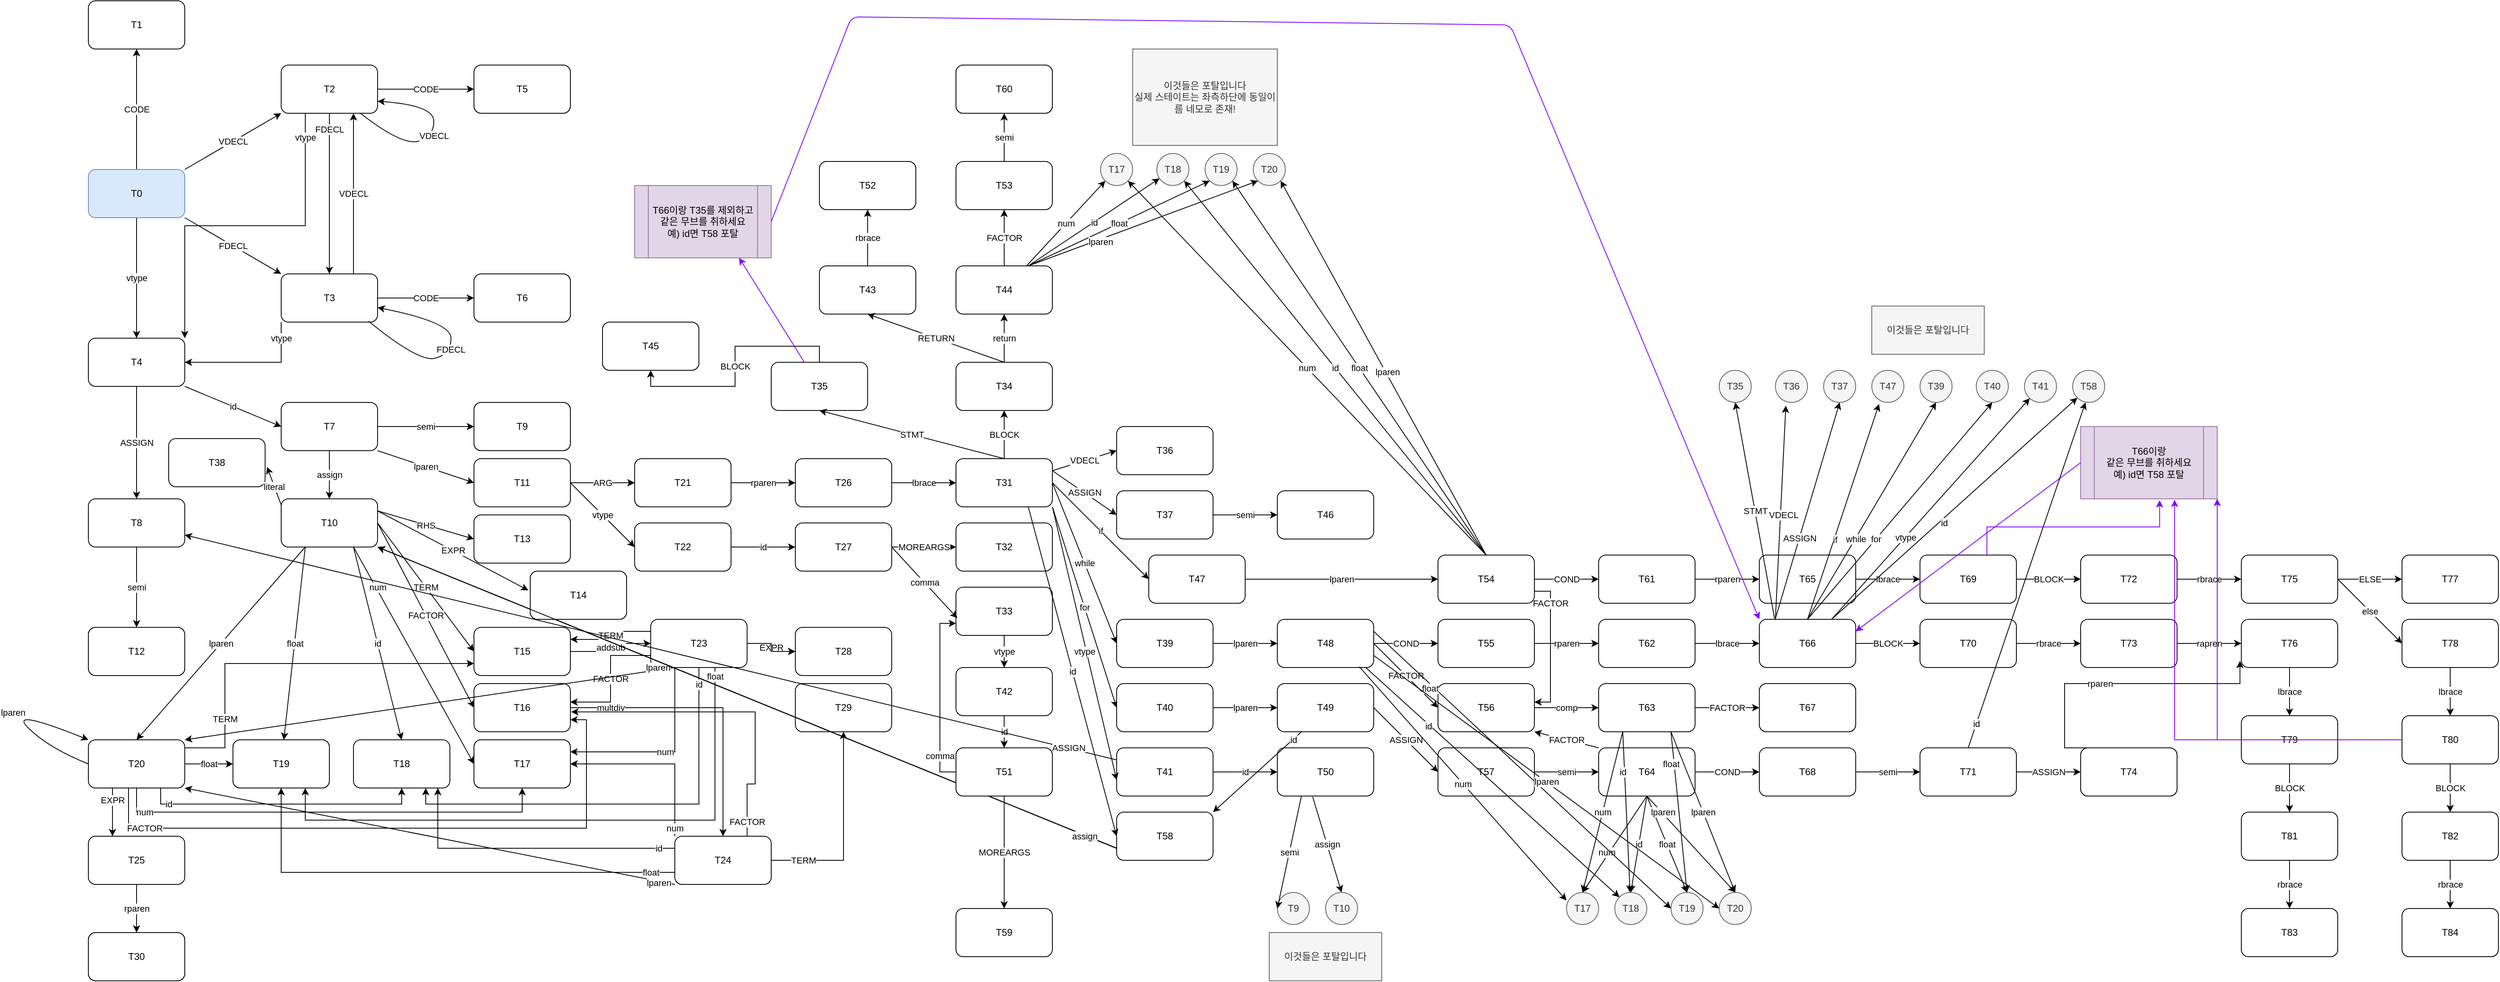 <mxfile version="13.3.5" type="device"><diagram id="j3kIV3QN6qWJ6wSXqmoQ" name="Page-1"><mxGraphModel dx="1662" dy="762" grid="1" gridSize="10" guides="1" tooltips="1" connect="1" arrows="1" fold="1" page="1" pageScale="1" pageWidth="14000" pageHeight="9000" math="0" shadow="0"><root><mxCell id="0"/><mxCell id="1" parent="0"/><mxCell id="QNceWwMKnaIRZZqCx4bt-3" value="CODE" style="edgeStyle=orthogonalEdgeStyle;rounded=0;orthogonalLoop=1;jettySize=auto;html=1;exitX=0.5;exitY=0;exitDx=0;exitDy=0;entryX=0.5;entryY=1;entryDx=0;entryDy=0;" parent="1" source="QNceWwMKnaIRZZqCx4bt-1" target="QNceWwMKnaIRZZqCx4bt-2" edge="1"><mxGeometry relative="1" as="geometry"><Array as="points"><mxPoint x="260" y="730"/><mxPoint x="260" y="730"/></Array></mxGeometry></mxCell><mxCell id="QNceWwMKnaIRZZqCx4bt-7" value="vtype" style="edgeStyle=orthogonalEdgeStyle;rounded=0;orthogonalLoop=1;jettySize=auto;html=1;exitX=0.5;exitY=1;exitDx=0;exitDy=0;" parent="1" source="QNceWwMKnaIRZZqCx4bt-1" target="QNceWwMKnaIRZZqCx4bt-6" edge="1"><mxGeometry relative="1" as="geometry"/></mxCell><mxCell id="QNceWwMKnaIRZZqCx4bt-1" value="T0" style="rounded=1;whiteSpace=wrap;html=1;fillColor=#dae8fc;strokeColor=#6c8ebf;" parent="1" vertex="1"><mxGeometry x="200" y="870" width="120" height="60" as="geometry"/></mxCell><mxCell id="QNceWwMKnaIRZZqCx4bt-2" value="T1" style="rounded=1;whiteSpace=wrap;html=1;" parent="1" vertex="1"><mxGeometry x="200" y="660" width="120" height="60" as="geometry"/></mxCell><mxCell id="QNceWwMKnaIRZZqCx4bt-12" value="CODE" style="edgeStyle=orthogonalEdgeStyle;rounded=0;orthogonalLoop=1;jettySize=auto;html=1;exitX=1;exitY=0.5;exitDx=0;exitDy=0;" parent="1" source="QNceWwMKnaIRZZqCx4bt-4" target="QNceWwMKnaIRZZqCx4bt-11" edge="1"><mxGeometry relative="1" as="geometry"/></mxCell><mxCell id="c42w8anQRhCB9CN3nXUG-3" value="FDECL" style="edgeStyle=orthogonalEdgeStyle;rounded=0;orthogonalLoop=1;jettySize=auto;html=1;exitX=0.5;exitY=1;exitDx=0;exitDy=0;" parent="1" source="QNceWwMKnaIRZZqCx4bt-4" target="QNceWwMKnaIRZZqCx4bt-5" edge="1"><mxGeometry x="-0.8" relative="1" as="geometry"><mxPoint as="offset"/></mxGeometry></mxCell><mxCell id="c42w8anQRhCB9CN3nXUG-4" value="vtype" style="edgeStyle=orthogonalEdgeStyle;rounded=0;orthogonalLoop=1;jettySize=auto;html=1;exitX=0.25;exitY=1;exitDx=0;exitDy=0;entryX=1;entryY=0;entryDx=0;entryDy=0;" parent="1" source="QNceWwMKnaIRZZqCx4bt-4" target="QNceWwMKnaIRZZqCx4bt-6" edge="1"><mxGeometry x="-0.861" relative="1" as="geometry"><mxPoint as="offset"/></mxGeometry></mxCell><mxCell id="QNceWwMKnaIRZZqCx4bt-4" value="T2" style="rounded=1;whiteSpace=wrap;html=1;" parent="1" vertex="1"><mxGeometry x="440" y="740" width="120" height="60" as="geometry"/></mxCell><mxCell id="c42w8anQRhCB9CN3nXUG-5" value="VDECL" style="edgeStyle=orthogonalEdgeStyle;rounded=0;orthogonalLoop=1;jettySize=auto;html=1;exitX=0.75;exitY=0;exitDx=0;exitDy=0;entryX=0.75;entryY=1;entryDx=0;entryDy=0;" parent="1" source="QNceWwMKnaIRZZqCx4bt-5" target="QNceWwMKnaIRZZqCx4bt-4" edge="1"><mxGeometry relative="1" as="geometry"/></mxCell><mxCell id="c42w8anQRhCB9CN3nXUG-6" value="vtype" style="edgeStyle=orthogonalEdgeStyle;rounded=0;orthogonalLoop=1;jettySize=auto;html=1;exitX=0;exitY=1;exitDx=0;exitDy=0;entryX=1;entryY=0.5;entryDx=0;entryDy=0;" parent="1" source="QNceWwMKnaIRZZqCx4bt-5" target="QNceWwMKnaIRZZqCx4bt-6" edge="1"><mxGeometry x="-0.765" relative="1" as="geometry"><mxPoint as="offset"/></mxGeometry></mxCell><mxCell id="QNceWwMKnaIRZZqCx4bt-5" value="T3" style="rounded=1;whiteSpace=wrap;html=1;" parent="1" vertex="1"><mxGeometry x="440" y="1000" width="120" height="60" as="geometry"/></mxCell><mxCell id="QNceWwMKnaIRZZqCx4bt-19" value="ASSIGN" style="edgeStyle=orthogonalEdgeStyle;rounded=0;orthogonalLoop=1;jettySize=auto;html=1;exitX=0.5;exitY=1;exitDx=0;exitDy=0;entryX=0.5;entryY=0;entryDx=0;entryDy=0;" parent="1" source="QNceWwMKnaIRZZqCx4bt-6" target="QNceWwMKnaIRZZqCx4bt-18" edge="1"><mxGeometry relative="1" as="geometry"/></mxCell><mxCell id="QNceWwMKnaIRZZqCx4bt-6" value="T4" style="rounded=1;whiteSpace=wrap;html=1;" parent="1" vertex="1"><mxGeometry x="200" y="1080" width="120" height="60" as="geometry"/></mxCell><mxCell id="QNceWwMKnaIRZZqCx4bt-9" value="VDECL" style="endArrow=classic;html=1;exitX=1;exitY=0;exitDx=0;exitDy=0;entryX=0;entryY=1;entryDx=0;entryDy=0;" parent="1" source="QNceWwMKnaIRZZqCx4bt-1" target="QNceWwMKnaIRZZqCx4bt-4" edge="1"><mxGeometry width="50" height="50" relative="1" as="geometry"><mxPoint x="360" y="1000" as="sourcePoint"/><mxPoint x="410" y="950" as="targetPoint"/></mxGeometry></mxCell><mxCell id="QNceWwMKnaIRZZqCx4bt-10" value="FDECL" style="endArrow=classic;html=1;exitX=1;exitY=1;exitDx=0;exitDy=0;entryX=0;entryY=0;entryDx=0;entryDy=0;" parent="1" source="QNceWwMKnaIRZZqCx4bt-1" target="QNceWwMKnaIRZZqCx4bt-5" edge="1"><mxGeometry width="50" height="50" relative="1" as="geometry"><mxPoint x="330" y="890" as="sourcePoint"/><mxPoint x="450" y="810" as="targetPoint"/></mxGeometry></mxCell><mxCell id="QNceWwMKnaIRZZqCx4bt-11" value="T5" style="rounded=1;whiteSpace=wrap;html=1;fillColor=#f8cecc;strokeColor=#b85450;" parent="1" vertex="1"><mxGeometry x="680" y="740" width="120" height="60" as="geometry"/></mxCell><mxCell id="QNceWwMKnaIRZZqCx4bt-13" value="T6" style="rounded=1;whiteSpace=wrap;html=1;fillColor=#f8cecc;strokeColor=#b85450;" parent="1" vertex="1"><mxGeometry x="680" y="1000" width="120" height="60" as="geometry"/></mxCell><mxCell id="QNceWwMKnaIRZZqCx4bt-14" value="CODE" style="edgeStyle=orthogonalEdgeStyle;rounded=0;orthogonalLoop=1;jettySize=auto;html=1;exitX=1;exitY=0.5;exitDx=0;exitDy=0;entryX=0;entryY=0.5;entryDx=0;entryDy=0;" parent="1" source="QNceWwMKnaIRZZqCx4bt-5" target="QNceWwMKnaIRZZqCx4bt-13" edge="1"><mxGeometry relative="1" as="geometry"><mxPoint x="590" y="1029.66" as="sourcePoint"/><mxPoint x="710" y="1029.66" as="targetPoint"/></mxGeometry></mxCell><mxCell id="QNceWwMKnaIRZZqCx4bt-21" value="semi" style="edgeStyle=orthogonalEdgeStyle;rounded=0;orthogonalLoop=1;jettySize=auto;html=1;exitX=1;exitY=0.5;exitDx=0;exitDy=0;entryX=0;entryY=0.5;entryDx=0;entryDy=0;" parent="1" source="QNceWwMKnaIRZZqCx4bt-15" target="QNceWwMKnaIRZZqCx4bt-20" edge="1"><mxGeometry relative="1" as="geometry"/></mxCell><mxCell id="QNceWwMKnaIRZZqCx4bt-23" value="assign" style="edgeStyle=orthogonalEdgeStyle;rounded=0;orthogonalLoop=1;jettySize=auto;html=1;exitX=0.5;exitY=1;exitDx=0;exitDy=0;entryX=0.5;entryY=0;entryDx=0;entryDy=0;" parent="1" source="QNceWwMKnaIRZZqCx4bt-15" target="QNceWwMKnaIRZZqCx4bt-22" edge="1"><mxGeometry relative="1" as="geometry"/></mxCell><mxCell id="QNceWwMKnaIRZZqCx4bt-15" value="T7" style="rounded=1;whiteSpace=wrap;html=1;" parent="1" vertex="1"><mxGeometry x="440" y="1160" width="120" height="60" as="geometry"/></mxCell><mxCell id="QNceWwMKnaIRZZqCx4bt-17" value="id" style="endArrow=classic;html=1;exitX=1;exitY=1;exitDx=0;exitDy=0;entryX=0;entryY=0.5;entryDx=0;entryDy=0;" parent="1" source="QNceWwMKnaIRZZqCx4bt-6" target="QNceWwMKnaIRZZqCx4bt-15" edge="1"><mxGeometry width="50" height="50" relative="1" as="geometry"><mxPoint x="550" y="1230.0" as="sourcePoint"/><mxPoint x="600" y="1180" as="targetPoint"/></mxGeometry></mxCell><mxCell id="QNceWwMKnaIRZZqCx4bt-30" value="semi" style="edgeStyle=orthogonalEdgeStyle;rounded=0;orthogonalLoop=1;jettySize=auto;html=1;exitX=0.5;exitY=1;exitDx=0;exitDy=0;entryX=0.5;entryY=0;entryDx=0;entryDy=0;" parent="1" source="QNceWwMKnaIRZZqCx4bt-18" target="QNceWwMKnaIRZZqCx4bt-28" edge="1"><mxGeometry relative="1" as="geometry"/></mxCell><mxCell id="QNceWwMKnaIRZZqCx4bt-18" value="T8" style="rounded=1;whiteSpace=wrap;html=1;" parent="1" vertex="1"><mxGeometry x="200" y="1280" width="120" height="60" as="geometry"/></mxCell><mxCell id="QNceWwMKnaIRZZqCx4bt-20" value="T9" style="rounded=1;whiteSpace=wrap;html=1;fillColor=#f8cecc;strokeColor=#b85450;" parent="1" vertex="1"><mxGeometry x="680" y="1160" width="120" height="60" as="geometry"/></mxCell><mxCell id="QNceWwMKnaIRZZqCx4bt-22" value="T10" style="rounded=1;whiteSpace=wrap;html=1;" parent="1" vertex="1"><mxGeometry x="440" y="1280" width="120" height="60" as="geometry"/></mxCell><mxCell id="QNceWwMKnaIRZZqCx4bt-55" value="" style="edgeStyle=orthogonalEdgeStyle;rounded=0;orthogonalLoop=1;jettySize=auto;html=1;" parent="1" source="QNceWwMKnaIRZZqCx4bt-24" target="QNceWwMKnaIRZZqCx4bt-54" edge="1"><mxGeometry relative="1" as="geometry"/></mxCell><mxCell id="QNceWwMKnaIRZZqCx4bt-24" value="T11" style="rounded=1;whiteSpace=wrap;html=1;" parent="1" vertex="1"><mxGeometry x="680" y="1230" width="120" height="60" as="geometry"/></mxCell><mxCell id="QNceWwMKnaIRZZqCx4bt-54" value="T11" style="rounded=1;whiteSpace=wrap;html=1;" parent="1" vertex="1"><mxGeometry x="880" y="1230" width="120" height="60" as="geometry"/></mxCell><mxCell id="QNceWwMKnaIRZZqCx4bt-26" value="lparen" style="endArrow=classic;html=1;exitX=1;exitY=1;exitDx=0;exitDy=0;entryX=0;entryY=0.5;entryDx=0;entryDy=0;" parent="1" source="QNceWwMKnaIRZZqCx4bt-15" target="QNceWwMKnaIRZZqCx4bt-24" edge="1"><mxGeometry width="50" height="50" relative="1" as="geometry"><mxPoint x="540" y="1220" as="sourcePoint"/><mxPoint x="590" y="1170" as="targetPoint"/></mxGeometry></mxCell><mxCell id="QNceWwMKnaIRZZqCx4bt-28" value="T12" style="rounded=1;whiteSpace=wrap;html=1;fillColor=#f8cecc;strokeColor=#b85450;" parent="1" vertex="1"><mxGeometry x="200" y="1440" width="120" height="60" as="geometry"/></mxCell><mxCell id="QNceWwMKnaIRZZqCx4bt-31" value="T18" style="rounded=1;whiteSpace=wrap;html=1;" parent="1" vertex="1"><mxGeometry x="530" y="1580" width="120" height="60" as="geometry"/></mxCell><mxCell id="QNceWwMKnaIRZZqCx4bt-33" value="T14" style="rounded=1;whiteSpace=wrap;html=1;fillColor=#f8cecc;strokeColor=#b85450;" parent="1" vertex="1"><mxGeometry x="750" y="1370" width="120" height="60" as="geometry"/></mxCell><mxCell id="QNceWwMKnaIRZZqCx4bt-34" value="EXPR" style="endArrow=classic;html=1;exitX=1;exitY=0.25;exitDx=0;exitDy=0;entryX=-0.02;entryY=0.398;entryDx=0;entryDy=0;entryPerimeter=0;" parent="1" source="QNceWwMKnaIRZZqCx4bt-22" target="QNceWwMKnaIRZZqCx4bt-33" edge="1"><mxGeometry width="50" height="50" relative="1" as="geometry"><mxPoint x="540" y="1360" as="sourcePoint"/><mxPoint x="590" y="1310" as="targetPoint"/></mxGeometry></mxCell><mxCell id="QNceWwMKnaIRZZqCx4bt-58" value="addsub" style="edgeStyle=orthogonalEdgeStyle;rounded=0;orthogonalLoop=1;jettySize=auto;html=1;exitX=1;exitY=0.5;exitDx=0;exitDy=0;" parent="1" source="QNceWwMKnaIRZZqCx4bt-35" target="QNceWwMKnaIRZZqCx4bt-57" edge="1"><mxGeometry relative="1" as="geometry"/></mxCell><mxCell id="QNceWwMKnaIRZZqCx4bt-35" value="T15" style="rounded=1;whiteSpace=wrap;html=1;" parent="1" vertex="1"><mxGeometry x="680" y="1440" width="120" height="60" as="geometry"/></mxCell><mxCell id="QNceWwMKnaIRZZqCx4bt-36" value="TERM" style="endArrow=classic;html=1;exitX=1;exitY=0.5;exitDx=0;exitDy=0;entryX=0;entryY=0.5;entryDx=0;entryDy=0;" parent="1" source="QNceWwMKnaIRZZqCx4bt-22" target="QNceWwMKnaIRZZqCx4bt-35" edge="1"><mxGeometry width="50" height="50" relative="1" as="geometry"><mxPoint x="540" y="1500" as="sourcePoint"/><mxPoint x="590" y="1450" as="targetPoint"/></mxGeometry></mxCell><mxCell id="QNceWwMKnaIRZZqCx4bt-60" value="multdiv" style="edgeStyle=orthogonalEdgeStyle;rounded=0;orthogonalLoop=1;jettySize=auto;html=1;exitX=1;exitY=0.5;exitDx=0;exitDy=0;" parent="1" source="QNceWwMKnaIRZZqCx4bt-37" target="QNceWwMKnaIRZZqCx4bt-59" edge="1"><mxGeometry x="-0.714" relative="1" as="geometry"><mxPoint as="offset"/></mxGeometry></mxCell><mxCell id="QNceWwMKnaIRZZqCx4bt-37" value="T16" style="rounded=1;whiteSpace=wrap;html=1;" parent="1" vertex="1"><mxGeometry x="680" y="1510" width="120" height="60" as="geometry"/></mxCell><mxCell id="QNceWwMKnaIRZZqCx4bt-38" value="FACTOR" style="endArrow=classic;html=1;exitX=1;exitY=0.5;exitDx=0;exitDy=0;entryX=0;entryY=0.5;entryDx=0;entryDy=0;" parent="1" source="QNceWwMKnaIRZZqCx4bt-22" target="QNceWwMKnaIRZZqCx4bt-37" edge="1"><mxGeometry width="50" height="50" relative="1" as="geometry"><mxPoint x="540" y="1560" as="sourcePoint"/><mxPoint x="590" y="1510" as="targetPoint"/></mxGeometry></mxCell><mxCell id="QNceWwMKnaIRZZqCx4bt-40" value="T17" style="rounded=1;whiteSpace=wrap;html=1;fillColor=#f8cecc;strokeColor=#b85450;" parent="1" vertex="1"><mxGeometry x="680" y="1580" width="120" height="60" as="geometry"/></mxCell><mxCell id="QNceWwMKnaIRZZqCx4bt-41" value="num" style="endArrow=classic;html=1;exitX=0.75;exitY=1;exitDx=0;exitDy=0;entryX=0;entryY=0.5;entryDx=0;entryDy=0;" parent="1" source="QNceWwMKnaIRZZqCx4bt-22" target="QNceWwMKnaIRZZqCx4bt-40" edge="1"><mxGeometry x="-0.623" y="2" width="50" height="50" relative="1" as="geometry"><mxPoint x="540" y="1430" as="sourcePoint"/><mxPoint x="590" y="1380" as="targetPoint"/><mxPoint as="offset"/></mxGeometry></mxCell><mxCell id="QNceWwMKnaIRZZqCx4bt-42" value="T13" style="rounded=1;whiteSpace=wrap;html=1;fillColor=#f8cecc;strokeColor=#b85450;" parent="1" vertex="1"><mxGeometry x="680" y="1300" width="120" height="60" as="geometry"/></mxCell><mxCell id="QNceWwMKnaIRZZqCx4bt-45" value="RHS" style="endArrow=classic;html=1;exitX=1;exitY=0.25;exitDx=0;exitDy=0;entryX=0;entryY=0.5;entryDx=0;entryDy=0;" parent="1" source="QNceWwMKnaIRZZqCx4bt-22" target="QNceWwMKnaIRZZqCx4bt-42" edge="1"><mxGeometry width="50" height="50" relative="1" as="geometry"><mxPoint x="570" y="1305.0" as="sourcePoint"/><mxPoint x="687.6" y="1413.88" as="targetPoint"/></mxGeometry></mxCell><mxCell id="QNceWwMKnaIRZZqCx4bt-46" value="id" style="endArrow=classic;html=1;exitX=0.75;exitY=1;exitDx=0;exitDy=0;entryX=0.5;entryY=0;entryDx=0;entryDy=0;" parent="1" source="QNceWwMKnaIRZZqCx4bt-22" target="QNceWwMKnaIRZZqCx4bt-31" edge="1"><mxGeometry width="50" height="50" relative="1" as="geometry"><mxPoint x="540" y="1500" as="sourcePoint"/><mxPoint x="590" y="1450" as="targetPoint"/></mxGeometry></mxCell><mxCell id="QNceWwMKnaIRZZqCx4bt-47" value="T19" style="rounded=1;whiteSpace=wrap;html=1;fillColor=#f8cecc;strokeColor=#b85450;" parent="1" vertex="1"><mxGeometry x="380" y="1580" width="120" height="60" as="geometry"/></mxCell><mxCell id="QNceWwMKnaIRZZqCx4bt-48" value="float" style="endArrow=classic;html=1;exitX=0.25;exitY=1;exitDx=0;exitDy=0;" parent="1" source="QNceWwMKnaIRZZqCx4bt-22" target="QNceWwMKnaIRZZqCx4bt-47" edge="1"><mxGeometry width="50" height="50" relative="1" as="geometry"><mxPoint x="540" y="1350.0" as="sourcePoint"/><mxPoint x="600" y="1590" as="targetPoint"/></mxGeometry></mxCell><mxCell id="QNceWwMKnaIRZZqCx4bt-62" value="EXPR" style="edgeStyle=orthogonalEdgeStyle;rounded=0;orthogonalLoop=1;jettySize=auto;html=1;exitX=0.5;exitY=1;exitDx=0;exitDy=0;entryX=0.25;entryY=0;entryDx=0;entryDy=0;" parent="1" source="QNceWwMKnaIRZZqCx4bt-49" target="QNceWwMKnaIRZZqCx4bt-61" edge="1"><mxGeometry relative="1" as="geometry"><Array as="points"><mxPoint x="230" y="1640"/></Array></mxGeometry></mxCell><mxCell id="c42w8anQRhCB9CN3nXUG-8" value="TERM" style="edgeStyle=orthogonalEdgeStyle;rounded=0;orthogonalLoop=1;jettySize=auto;html=1;exitX=1;exitY=0.5;exitDx=0;exitDy=0;entryX=0;entryY=0.75;entryDx=0;entryDy=0;" parent="1" source="QNceWwMKnaIRZZqCx4bt-49" target="QNceWwMKnaIRZZqCx4bt-35" edge="1"><mxGeometry x="-0.56" relative="1" as="geometry"><Array as="points"><mxPoint x="320" y="1590"/><mxPoint x="370" y="1590"/><mxPoint x="370" y="1485"/></Array><mxPoint as="offset"/></mxGeometry></mxCell><mxCell id="c42w8anQRhCB9CN3nXUG-9" value="FACTOR" style="edgeStyle=orthogonalEdgeStyle;rounded=0;orthogonalLoop=1;jettySize=auto;html=1;exitX=0.75;exitY=1;exitDx=0;exitDy=0;entryX=1;entryY=0.75;entryDx=0;entryDy=0;" parent="1" source="QNceWwMKnaIRZZqCx4bt-49" target="QNceWwMKnaIRZZqCx4bt-37" edge="1"><mxGeometry x="-0.73" relative="1" as="geometry"><Array as="points"><mxPoint x="250" y="1640"/><mxPoint x="250" y="1690"/><mxPoint x="820" y="1690"/><mxPoint x="820" y="1555"/></Array><mxPoint as="offset"/></mxGeometry></mxCell><mxCell id="c42w8anQRhCB9CN3nXUG-10" value="float" style="edgeStyle=orthogonalEdgeStyle;rounded=0;orthogonalLoop=1;jettySize=auto;html=1;exitX=1;exitY=0.5;exitDx=0;exitDy=0;entryX=0;entryY=0.5;entryDx=0;entryDy=0;" parent="1" source="QNceWwMKnaIRZZqCx4bt-49" target="QNceWwMKnaIRZZqCx4bt-47" edge="1"><mxGeometry relative="1" as="geometry"><Array as="points"><mxPoint x="350" y="1610"/><mxPoint x="350" y="1610"/></Array></mxGeometry></mxCell><mxCell id="c42w8anQRhCB9CN3nXUG-11" value="num" style="edgeStyle=orthogonalEdgeStyle;rounded=0;orthogonalLoop=1;jettySize=auto;html=1;exitX=0.5;exitY=1;exitDx=0;exitDy=0;entryX=0.5;entryY=1;entryDx=0;entryDy=0;" parent="1" source="QNceWwMKnaIRZZqCx4bt-49" target="QNceWwMKnaIRZZqCx4bt-40" edge="1"><mxGeometry x="-0.889" y="10" relative="1" as="geometry"><Array as="points"><mxPoint x="260" y="1670"/><mxPoint x="740" y="1670"/></Array><mxPoint x="10" y="10" as="offset"/></mxGeometry></mxCell><mxCell id="c42w8anQRhCB9CN3nXUG-12" value="id" style="edgeStyle=orthogonalEdgeStyle;rounded=0;orthogonalLoop=1;jettySize=auto;html=1;exitX=0.75;exitY=1;exitDx=0;exitDy=0;entryX=0.5;entryY=1;entryDx=0;entryDy=0;" parent="1" source="QNceWwMKnaIRZZqCx4bt-49" target="QNceWwMKnaIRZZqCx4bt-31" edge="1"><mxGeometry x="-0.882" y="10" relative="1" as="geometry"><mxPoint x="10" y="10" as="offset"/></mxGeometry></mxCell><mxCell id="QNceWwMKnaIRZZqCx4bt-49" value="T20" style="rounded=1;whiteSpace=wrap;html=1;" parent="1" vertex="1"><mxGeometry x="200" y="1580" width="120" height="60" as="geometry"/></mxCell><mxCell id="QNceWwMKnaIRZZqCx4bt-50" value="lparen" style="endArrow=classic;html=1;entryX=0.5;entryY=0;entryDx=0;entryDy=0;" parent="1" target="QNceWwMKnaIRZZqCx4bt-49" edge="1"><mxGeometry width="50" height="50" relative="1" as="geometry"><mxPoint x="470" y="1340" as="sourcePoint"/><mxPoint x="590" y="1450" as="targetPoint"/></mxGeometry></mxCell><mxCell id="QNceWwMKnaIRZZqCx4bt-65" value="rparen" style="edgeStyle=orthogonalEdgeStyle;rounded=0;orthogonalLoop=1;jettySize=auto;html=1;exitX=1;exitY=0.5;exitDx=0;exitDy=0;entryX=0;entryY=0.5;entryDx=0;entryDy=0;" parent="1" source="QNceWwMKnaIRZZqCx4bt-51" target="QNceWwMKnaIRZZqCx4bt-64" edge="1"><mxGeometry relative="1" as="geometry"/></mxCell><mxCell id="QNceWwMKnaIRZZqCx4bt-51" value="T21" style="rounded=1;whiteSpace=wrap;html=1;" parent="1" vertex="1"><mxGeometry x="880" y="1230" width="120" height="60" as="geometry"/></mxCell><mxCell id="QNceWwMKnaIRZZqCx4bt-67" value="id" style="edgeStyle=orthogonalEdgeStyle;rounded=0;orthogonalLoop=1;jettySize=auto;html=1;exitX=1;exitY=0.5;exitDx=0;exitDy=0;entryX=0;entryY=0.5;entryDx=0;entryDy=0;" parent="1" source="QNceWwMKnaIRZZqCx4bt-52" target="QNceWwMKnaIRZZqCx4bt-66" edge="1"><mxGeometry relative="1" as="geometry"/></mxCell><mxCell id="QNceWwMKnaIRZZqCx4bt-52" value="T22" style="rounded=1;whiteSpace=wrap;html=1;" parent="1" vertex="1"><mxGeometry x="880" y="1310" width="120" height="60" as="geometry"/></mxCell><mxCell id="QNceWwMKnaIRZZqCx4bt-53" value="ARG" style="endArrow=classic;html=1;exitX=1;exitY=0.5;exitDx=0;exitDy=0;entryX=0;entryY=0.5;entryDx=0;entryDy=0;" parent="1" source="QNceWwMKnaIRZZqCx4bt-24" target="QNceWwMKnaIRZZqCx4bt-51" edge="1"><mxGeometry width="50" height="50" relative="1" as="geometry"><mxPoint x="940" y="1430" as="sourcePoint"/><mxPoint x="990" y="1380" as="targetPoint"/></mxGeometry></mxCell><mxCell id="QNceWwMKnaIRZZqCx4bt-56" value="vtype" style="endArrow=classic;html=1;exitX=1;exitY=0.5;exitDx=0;exitDy=0;entryX=0;entryY=0.5;entryDx=0;entryDy=0;" parent="1" source="QNceWwMKnaIRZZqCx4bt-24" target="QNceWwMKnaIRZZqCx4bt-52" edge="1"><mxGeometry width="50" height="50" relative="1" as="geometry"><mxPoint x="940" y="1430" as="sourcePoint"/><mxPoint x="990" y="1380" as="targetPoint"/></mxGeometry></mxCell><mxCell id="QNceWwMKnaIRZZqCx4bt-69" value="EXPR" style="edgeStyle=orthogonalEdgeStyle;rounded=0;orthogonalLoop=1;jettySize=auto;html=1;exitX=1;exitY=0.5;exitDx=0;exitDy=0;" parent="1" source="QNceWwMKnaIRZZqCx4bt-57" target="QNceWwMKnaIRZZqCx4bt-68" edge="1"><mxGeometry relative="1" as="geometry"/></mxCell><mxCell id="c42w8anQRhCB9CN3nXUG-14" value="TERM" style="edgeStyle=orthogonalEdgeStyle;rounded=0;orthogonalLoop=1;jettySize=auto;html=1;exitX=0;exitY=0.25;exitDx=0;exitDy=0;entryX=1;entryY=0.25;entryDx=0;entryDy=0;" parent="1" source="QNceWwMKnaIRZZqCx4bt-57" target="QNceWwMKnaIRZZqCx4bt-35" edge="1"><mxGeometry relative="1" as="geometry"/></mxCell><mxCell id="c42w8anQRhCB9CN3nXUG-15" value="FACTOR" style="edgeStyle=orthogonalEdgeStyle;rounded=0;orthogonalLoop=1;jettySize=auto;html=1;exitX=0;exitY=0.75;exitDx=0;exitDy=0;entryX=1;entryY=0.383;entryDx=0;entryDy=0;entryPerimeter=0;" parent="1" source="QNceWwMKnaIRZZqCx4bt-57" target="QNceWwMKnaIRZZqCx4bt-37" edge="1"><mxGeometry relative="1" as="geometry"/></mxCell><mxCell id="c42w8anQRhCB9CN3nXUG-16" value="num" style="edgeStyle=orthogonalEdgeStyle;rounded=0;orthogonalLoop=1;jettySize=auto;html=1;exitX=0.25;exitY=1;exitDx=0;exitDy=0;entryX=1;entryY=0.25;entryDx=0;entryDy=0;" parent="1" source="QNceWwMKnaIRZZqCx4bt-57" target="QNceWwMKnaIRZZqCx4bt-40" edge="1"><mxGeometry relative="1" as="geometry"/></mxCell><mxCell id="c42w8anQRhCB9CN3nXUG-18" value="id" style="edgeStyle=orthogonalEdgeStyle;rounded=0;orthogonalLoop=1;jettySize=auto;html=1;exitX=0.5;exitY=1;exitDx=0;exitDy=0;entryX=0.75;entryY=1;entryDx=0;entryDy=0;" parent="1" source="QNceWwMKnaIRZZqCx4bt-57" target="QNceWwMKnaIRZZqCx4bt-31" edge="1"><mxGeometry x="-0.922" relative="1" as="geometry"><mxPoint as="offset"/></mxGeometry></mxCell><mxCell id="c42w8anQRhCB9CN3nXUG-19" value="float" style="edgeStyle=orthogonalEdgeStyle;rounded=0;orthogonalLoop=1;jettySize=auto;html=1;exitX=0.75;exitY=1;exitDx=0;exitDy=0;entryX=0.75;entryY=1;entryDx=0;entryDy=0;" parent="1" source="QNceWwMKnaIRZZqCx4bt-57" target="QNceWwMKnaIRZZqCx4bt-47" edge="1"><mxGeometry x="-0.945" relative="1" as="geometry"><Array as="points"><mxPoint x="980" y="1680"/><mxPoint x="470" y="1680"/></Array><mxPoint as="offset"/></mxGeometry></mxCell><mxCell id="rrKa0zeYKnTzrUeyY6Ml-3" value="" style="edgeStyle=orthogonalEdgeStyle;rounded=0;orthogonalLoop=1;jettySize=auto;html=1;" parent="1" source="QNceWwMKnaIRZZqCx4bt-57" target="QNceWwMKnaIRZZqCx4bt-68" edge="1"><mxGeometry relative="1" as="geometry"/></mxCell><mxCell id="QNceWwMKnaIRZZqCx4bt-57" value="T23" style="rounded=1;whiteSpace=wrap;html=1;" parent="1" vertex="1"><mxGeometry x="900" y="1430" width="120" height="60" as="geometry"/></mxCell><mxCell id="QNceWwMKnaIRZZqCx4bt-71" value="TERM" style="edgeStyle=orthogonalEdgeStyle;rounded=0;orthogonalLoop=1;jettySize=auto;html=1;exitX=1;exitY=0.5;exitDx=0;exitDy=0;entryX=0.5;entryY=1;entryDx=0;entryDy=0;" parent="1" source="QNceWwMKnaIRZZqCx4bt-59" target="QNceWwMKnaIRZZqCx4bt-70" edge="1"><mxGeometry x="-0.68" relative="1" as="geometry"><Array as="points"><mxPoint x="1140" y="1730"/></Array><mxPoint as="offset"/></mxGeometry></mxCell><mxCell id="c42w8anQRhCB9CN3nXUG-22" value="num" style="edgeStyle=orthogonalEdgeStyle;rounded=0;orthogonalLoop=1;jettySize=auto;html=1;exitX=0;exitY=0;exitDx=0;exitDy=0;entryX=1;entryY=0.5;entryDx=0;entryDy=0;" parent="1" source="QNceWwMKnaIRZZqCx4bt-59" target="QNceWwMKnaIRZZqCx4bt-40" edge="1"><mxGeometry x="-0.909" relative="1" as="geometry"><mxPoint as="offset"/></mxGeometry></mxCell><mxCell id="c42w8anQRhCB9CN3nXUG-23" value="id" style="edgeStyle=orthogonalEdgeStyle;rounded=0;orthogonalLoop=1;jettySize=auto;html=1;exitX=0;exitY=0.25;exitDx=0;exitDy=0;entryX=0.875;entryY=1;entryDx=0;entryDy=0;entryPerimeter=0;" parent="1" source="QNceWwMKnaIRZZqCx4bt-59" target="QNceWwMKnaIRZZqCx4bt-31" edge="1"><mxGeometry x="-0.892" relative="1" as="geometry"><Array as="points"><mxPoint x="635" y="1715"/></Array><mxPoint as="offset"/></mxGeometry></mxCell><mxCell id="c42w8anQRhCB9CN3nXUG-24" value="float" style="edgeStyle=orthogonalEdgeStyle;rounded=0;orthogonalLoop=1;jettySize=auto;html=1;exitX=0;exitY=0.75;exitDx=0;exitDy=0;entryX=0.5;entryY=1;entryDx=0;entryDy=0;" parent="1" source="QNceWwMKnaIRZZqCx4bt-59" target="QNceWwMKnaIRZZqCx4bt-47" edge="1"><mxGeometry x="-0.899" relative="1" as="geometry"><mxPoint as="offset"/></mxGeometry></mxCell><mxCell id="QNceWwMKnaIRZZqCx4bt-59" value="T24" style="rounded=1;whiteSpace=wrap;html=1;" parent="1" vertex="1"><mxGeometry x="930" y="1700" width="120" height="60" as="geometry"/></mxCell><mxCell id="QNceWwMKnaIRZZqCx4bt-73" value="rparen" style="edgeStyle=orthogonalEdgeStyle;rounded=0;orthogonalLoop=1;jettySize=auto;html=1;exitX=0.5;exitY=1;exitDx=0;exitDy=0;" parent="1" source="QNceWwMKnaIRZZqCx4bt-61" target="QNceWwMKnaIRZZqCx4bt-72" edge="1"><mxGeometry relative="1" as="geometry"/></mxCell><mxCell id="QNceWwMKnaIRZZqCx4bt-61" value="T25" style="rounded=1;whiteSpace=wrap;html=1;" parent="1" vertex="1"><mxGeometry x="200" y="1700" width="120" height="60" as="geometry"/></mxCell><mxCell id="QNceWwMKnaIRZZqCx4bt-76" value="lbrace" style="edgeStyle=orthogonalEdgeStyle;rounded=0;orthogonalLoop=1;jettySize=auto;html=1;exitX=1;exitY=0.5;exitDx=0;exitDy=0;" parent="1" source="QNceWwMKnaIRZZqCx4bt-64" target="QNceWwMKnaIRZZqCx4bt-75" edge="1"><mxGeometry relative="1" as="geometry"/></mxCell><mxCell id="QNceWwMKnaIRZZqCx4bt-64" value="T26" style="rounded=1;whiteSpace=wrap;html=1;" parent="1" vertex="1"><mxGeometry x="1080" y="1230" width="120" height="60" as="geometry"/></mxCell><mxCell id="QNceWwMKnaIRZZqCx4bt-78" value="MOREARGS" style="edgeStyle=orthogonalEdgeStyle;rounded=0;orthogonalLoop=1;jettySize=auto;html=1;exitX=1;exitY=0.5;exitDx=0;exitDy=0;entryX=0;entryY=0.5;entryDx=0;entryDy=0;" parent="1" source="QNceWwMKnaIRZZqCx4bt-66" target="QNceWwMKnaIRZZqCx4bt-77" edge="1"><mxGeometry relative="1" as="geometry"/></mxCell><mxCell id="QNceWwMKnaIRZZqCx4bt-66" value="T27" style="rounded=1;whiteSpace=wrap;html=1;" parent="1" vertex="1"><mxGeometry x="1080" y="1310" width="120" height="60" as="geometry"/></mxCell><mxCell id="QNceWwMKnaIRZZqCx4bt-68" value="T28" style="rounded=1;whiteSpace=wrap;html=1;" parent="1" vertex="1"><mxGeometry x="1080" y="1440" width="120" height="60" as="geometry"/></mxCell><mxCell id="QNceWwMKnaIRZZqCx4bt-70" value="T29" style="rounded=1;whiteSpace=wrap;html=1;" parent="1" vertex="1"><mxGeometry x="1080" y="1510" width="120" height="60" as="geometry"/></mxCell><mxCell id="QNceWwMKnaIRZZqCx4bt-72" value="T30" style="rounded=1;whiteSpace=wrap;html=1;fillColor=#f8cecc;strokeColor=#b85450;" parent="1" vertex="1"><mxGeometry x="200" y="1820" width="120" height="60" as="geometry"/></mxCell><mxCell id="QNceWwMKnaIRZZqCx4bt-82" value="BLOCK" style="edgeStyle=orthogonalEdgeStyle;rounded=0;orthogonalLoop=1;jettySize=auto;html=1;exitX=0.5;exitY=0;exitDx=0;exitDy=0;entryX=0.5;entryY=1;entryDx=0;entryDy=0;" parent="1" source="QNceWwMKnaIRZZqCx4bt-75" target="QNceWwMKnaIRZZqCx4bt-81" edge="1"><mxGeometry relative="1" as="geometry"/></mxCell><mxCell id="QNceWwMKnaIRZZqCx4bt-75" value="T31" style="rounded=1;whiteSpace=wrap;html=1;" parent="1" vertex="1"><mxGeometry x="1280" y="1230" width="120" height="60" as="geometry"/></mxCell><mxCell id="QNceWwMKnaIRZZqCx4bt-77" value="T32" style="rounded=1;whiteSpace=wrap;html=1;" parent="1" vertex="1"><mxGeometry x="1280" y="1310" width="120" height="60" as="geometry"/></mxCell><mxCell id="QNceWwMKnaIRZZqCx4bt-99" value="vtype" style="edgeStyle=orthogonalEdgeStyle;rounded=0;orthogonalLoop=1;jettySize=auto;html=1;exitX=0.5;exitY=1;exitDx=0;exitDy=0;entryX=0.5;entryY=0;entryDx=0;entryDy=0;" parent="1" source="QNceWwMKnaIRZZqCx4bt-79" target="QNceWwMKnaIRZZqCx4bt-98" edge="1"><mxGeometry relative="1" as="geometry"/></mxCell><mxCell id="QNceWwMKnaIRZZqCx4bt-79" value="T33" style="rounded=1;whiteSpace=wrap;html=1;" parent="1" vertex="1"><mxGeometry x="1280" y="1390" width="120" height="60" as="geometry"/></mxCell><mxCell id="QNceWwMKnaIRZZqCx4bt-80" value="comma" style="endArrow=classic;html=1;exitX=1;exitY=0.5;exitDx=0;exitDy=0;entryX=0.014;entryY=0.642;entryDx=0;entryDy=0;entryPerimeter=0;" parent="1" source="QNceWwMKnaIRZZqCx4bt-66" target="QNceWwMKnaIRZZqCx4bt-79" edge="1"><mxGeometry width="50" height="50" relative="1" as="geometry"><mxPoint x="1390" y="1450" as="sourcePoint"/><mxPoint x="1440" y="1400" as="targetPoint"/></mxGeometry></mxCell><mxCell id="QNceWwMKnaIRZZqCx4bt-101" value="return" style="edgeStyle=orthogonalEdgeStyle;rounded=0;orthogonalLoop=1;jettySize=auto;html=1;exitX=0.5;exitY=0;exitDx=0;exitDy=0;entryX=0.5;entryY=1;entryDx=0;entryDy=0;" parent="1" source="QNceWwMKnaIRZZqCx4bt-81" target="QNceWwMKnaIRZZqCx4bt-100" edge="1"><mxGeometry relative="1" as="geometry"/></mxCell><mxCell id="QNceWwMKnaIRZZqCx4bt-81" value="T34" style="rounded=1;whiteSpace=wrap;html=1;" parent="1" vertex="1"><mxGeometry x="1280" y="1110" width="120" height="60" as="geometry"/></mxCell><mxCell id="QNceWwMKnaIRZZqCx4bt-103" value="BLOCK" style="edgeStyle=orthogonalEdgeStyle;rounded=0;orthogonalLoop=1;jettySize=auto;html=1;exitX=0.5;exitY=0;exitDx=0;exitDy=0;entryX=0.5;entryY=1;entryDx=0;entryDy=0;" parent="1" source="QNceWwMKnaIRZZqCx4bt-83" target="QNceWwMKnaIRZZqCx4bt-102" edge="1"><mxGeometry relative="1" as="geometry"/></mxCell><mxCell id="QNceWwMKnaIRZZqCx4bt-83" value="T35" style="rounded=1;whiteSpace=wrap;html=1;" parent="1" vertex="1"><mxGeometry x="1050" y="1110" width="120" height="60" as="geometry"/></mxCell><mxCell id="QNceWwMKnaIRZZqCx4bt-84" value="STMT" style="endArrow=classic;html=1;exitX=0.5;exitY=0;exitDx=0;exitDy=0;entryX=0.5;entryY=1;entryDx=0;entryDy=0;" parent="1" source="QNceWwMKnaIRZZqCx4bt-75" target="QNceWwMKnaIRZZqCx4bt-83" edge="1"><mxGeometry width="50" height="50" relative="1" as="geometry"><mxPoint x="1460" y="1200" as="sourcePoint"/><mxPoint x="1510" y="1150" as="targetPoint"/></mxGeometry></mxCell><mxCell id="QNceWwMKnaIRZZqCx4bt-85" value="T36" style="rounded=1;whiteSpace=wrap;html=1;" parent="1" vertex="1"><mxGeometry x="1480" y="1190" width="120" height="60" as="geometry"/></mxCell><mxCell id="QNceWwMKnaIRZZqCx4bt-105" value="semi" style="edgeStyle=orthogonalEdgeStyle;rounded=0;orthogonalLoop=1;jettySize=auto;html=1;exitX=1;exitY=0.5;exitDx=0;exitDy=0;entryX=0;entryY=0.5;entryDx=0;entryDy=0;" parent="1" source="QNceWwMKnaIRZZqCx4bt-87" target="QNceWwMKnaIRZZqCx4bt-104" edge="1"><mxGeometry relative="1" as="geometry"/></mxCell><mxCell id="QNceWwMKnaIRZZqCx4bt-87" value="T37" style="rounded=1;whiteSpace=wrap;html=1;" parent="1" vertex="1"><mxGeometry x="1480" y="1270" width="120" height="60" as="geometry"/></mxCell><mxCell id="QNceWwMKnaIRZZqCx4bt-88" value="VDECL" style="endArrow=classic;html=1;exitX=1;exitY=0.25;exitDx=0;exitDy=0;entryX=0;entryY=0.5;entryDx=0;entryDy=0;" parent="1" source="QNceWwMKnaIRZZqCx4bt-75" target="QNceWwMKnaIRZZqCx4bt-85" edge="1"><mxGeometry width="50" height="50" relative="1" as="geometry"><mxPoint x="1460" y="1320" as="sourcePoint"/><mxPoint x="1510" y="1270" as="targetPoint"/></mxGeometry></mxCell><mxCell id="QNceWwMKnaIRZZqCx4bt-89" value="ASSIGN" style="endArrow=classic;html=1;entryX=0;entryY=0.5;entryDx=0;entryDy=0;exitX=1;exitY=0.25;exitDx=0;exitDy=0;" parent="1" source="QNceWwMKnaIRZZqCx4bt-75" target="QNceWwMKnaIRZZqCx4bt-87" edge="1"><mxGeometry width="50" height="50" relative="1" as="geometry"><mxPoint x="1401" y="1240" as="sourcePoint"/><mxPoint x="1490" y="1230" as="targetPoint"/></mxGeometry></mxCell><mxCell id="QNceWwMKnaIRZZqCx4bt-91" value="if" style="endArrow=classic;html=1;entryX=0;entryY=0.5;entryDx=0;entryDy=0;" parent="1" target="QNceWwMKnaIRZZqCx4bt-106" edge="1"><mxGeometry width="50" height="50" relative="1" as="geometry"><mxPoint x="1400" y="1260" as="sourcePoint"/><mxPoint x="1480" y="1380" as="targetPoint"/></mxGeometry></mxCell><mxCell id="QNceWwMKnaIRZZqCx4bt-109" value="lparen" style="edgeStyle=orthogonalEdgeStyle;rounded=0;orthogonalLoop=1;jettySize=auto;html=1;exitX=1;exitY=0.5;exitDx=0;exitDy=0;entryX=0;entryY=0.5;entryDx=0;entryDy=0;" parent="1" source="QNceWwMKnaIRZZqCx4bt-92" target="QNceWwMKnaIRZZqCx4bt-108" edge="1"><mxGeometry relative="1" as="geometry"/></mxCell><mxCell id="QNceWwMKnaIRZZqCx4bt-92" value="T39" style="rounded=1;whiteSpace=wrap;html=1;" parent="1" vertex="1"><mxGeometry x="1480" y="1430" width="120" height="60" as="geometry"/></mxCell><mxCell id="QNceWwMKnaIRZZqCx4bt-93" value="while" style="endArrow=classic;html=1;entryX=0;entryY=0.5;entryDx=0;entryDy=0;exitX=1;exitY=0.5;exitDx=0;exitDy=0;" parent="1" source="QNceWwMKnaIRZZqCx4bt-75" target="QNceWwMKnaIRZZqCx4bt-92" edge="1"><mxGeometry width="50" height="50" relative="1" as="geometry"><mxPoint x="1410" y="1270" as="sourcePoint"/><mxPoint x="1490" y="1390" as="targetPoint"/></mxGeometry></mxCell><mxCell id="QNceWwMKnaIRZZqCx4bt-94" value="for" style="endArrow=classic;html=1;entryX=0;entryY=0.5;entryDx=0;entryDy=0;exitX=1;exitY=1;exitDx=0;exitDy=0;" parent="1" source="QNceWwMKnaIRZZqCx4bt-75" target="QNceWwMKnaIRZZqCx4bt-95" edge="1"><mxGeometry width="50" height="50" relative="1" as="geometry"><mxPoint x="1410" y="1270" as="sourcePoint"/><mxPoint x="1490" y="1470" as="targetPoint"/></mxGeometry></mxCell><mxCell id="QNceWwMKnaIRZZqCx4bt-111" value="lparen" style="edgeStyle=orthogonalEdgeStyle;rounded=0;orthogonalLoop=1;jettySize=auto;html=1;exitX=1;exitY=0.5;exitDx=0;exitDy=0;entryX=0;entryY=0.5;entryDx=0;entryDy=0;" parent="1" source="QNceWwMKnaIRZZqCx4bt-95" target="QNceWwMKnaIRZZqCx4bt-110" edge="1"><mxGeometry relative="1" as="geometry"/></mxCell><mxCell id="QNceWwMKnaIRZZqCx4bt-95" value="T40" style="rounded=1;whiteSpace=wrap;html=1;" parent="1" vertex="1"><mxGeometry x="1480" y="1510" width="120" height="60" as="geometry"/></mxCell><mxCell id="QNceWwMKnaIRZZqCx4bt-113" value="id" style="edgeStyle=orthogonalEdgeStyle;rounded=0;orthogonalLoop=1;jettySize=auto;html=1;exitX=1;exitY=0.5;exitDx=0;exitDy=0;entryX=0;entryY=0.5;entryDx=0;entryDy=0;" parent="1" source="QNceWwMKnaIRZZqCx4bt-96" target="QNceWwMKnaIRZZqCx4bt-112" edge="1"><mxGeometry relative="1" as="geometry"/></mxCell><mxCell id="QNceWwMKnaIRZZqCx4bt-96" value="T41" style="rounded=1;whiteSpace=wrap;html=1;" parent="1" vertex="1"><mxGeometry x="1480" y="1590" width="120" height="60" as="geometry"/></mxCell><mxCell id="QNceWwMKnaIRZZqCx4bt-97" value="vtype" style="endArrow=classic;html=1;entryX=0;entryY=0.667;entryDx=0;entryDy=0;exitX=1;exitY=1;exitDx=0;exitDy=0;entryPerimeter=0;" parent="1" source="QNceWwMKnaIRZZqCx4bt-75" target="QNceWwMKnaIRZZqCx4bt-96" edge="1"><mxGeometry x="0.056" y="-2" width="50" height="50" relative="1" as="geometry"><mxPoint x="1410" y="1300" as="sourcePoint"/><mxPoint x="1490" y="1550" as="targetPoint"/><mxPoint as="offset"/></mxGeometry></mxCell><mxCell id="QNceWwMKnaIRZZqCx4bt-115" value="id" style="edgeStyle=orthogonalEdgeStyle;rounded=0;orthogonalLoop=1;jettySize=auto;html=1;exitX=0.5;exitY=1;exitDx=0;exitDy=0;entryX=0.5;entryY=0;entryDx=0;entryDy=0;" parent="1" source="QNceWwMKnaIRZZqCx4bt-98" target="QNceWwMKnaIRZZqCx4bt-114" edge="1"><mxGeometry relative="1" as="geometry"/></mxCell><mxCell id="QNceWwMKnaIRZZqCx4bt-98" value="T42" style="rounded=1;whiteSpace=wrap;html=1;" parent="1" vertex="1"><mxGeometry x="1280" y="1490" width="120" height="60" as="geometry"/></mxCell><mxCell id="QNceWwMKnaIRZZqCx4bt-122" value="FACTOR" style="edgeStyle=orthogonalEdgeStyle;rounded=0;orthogonalLoop=1;jettySize=auto;html=1;exitX=0.5;exitY=0;exitDx=0;exitDy=0;" parent="1" source="QNceWwMKnaIRZZqCx4bt-100" target="QNceWwMKnaIRZZqCx4bt-121" edge="1"><mxGeometry relative="1" as="geometry"/></mxCell><mxCell id="QNceWwMKnaIRZZqCx4bt-100" value="T44" style="rounded=1;whiteSpace=wrap;html=1;" parent="1" vertex="1"><mxGeometry x="1280" y="990" width="120" height="60" as="geometry"/></mxCell><mxCell id="QNceWwMKnaIRZZqCx4bt-102" value="T45" style="rounded=1;whiteSpace=wrap;html=1;fillColor=#f8cecc;strokeColor=#b85450;" parent="1" vertex="1"><mxGeometry x="840" y="1060" width="120" height="60" as="geometry"/></mxCell><mxCell id="QNceWwMKnaIRZZqCx4bt-104" value="T46" style="rounded=1;whiteSpace=wrap;html=1;" parent="1" vertex="1"><mxGeometry x="1680" y="1270" width="120" height="60" as="geometry"/></mxCell><mxCell id="QNceWwMKnaIRZZqCx4bt-124" value="lparen" style="edgeStyle=orthogonalEdgeStyle;rounded=0;orthogonalLoop=1;jettySize=auto;html=1;exitX=1;exitY=0.5;exitDx=0;exitDy=0;entryX=0;entryY=0.5;entryDx=0;entryDy=0;" parent="1" source="QNceWwMKnaIRZZqCx4bt-106" target="QNceWwMKnaIRZZqCx4bt-123" edge="1"><mxGeometry relative="1" as="geometry"/></mxCell><mxCell id="QNceWwMKnaIRZZqCx4bt-106" value="T47" style="rounded=1;whiteSpace=wrap;html=1;" parent="1" vertex="1"><mxGeometry x="1520" y="1350" width="120" height="60" as="geometry"/></mxCell><mxCell id="QNceWwMKnaIRZZqCx4bt-126" value="COND" style="edgeStyle=orthogonalEdgeStyle;rounded=0;orthogonalLoop=1;jettySize=auto;html=1;exitX=1;exitY=0.5;exitDx=0;exitDy=0;entryX=0;entryY=0.5;entryDx=0;entryDy=0;" parent="1" source="QNceWwMKnaIRZZqCx4bt-108" target="QNceWwMKnaIRZZqCx4bt-125" edge="1"><mxGeometry relative="1" as="geometry"/></mxCell><mxCell id="QNceWwMKnaIRZZqCx4bt-108" value="T48" style="rounded=1;whiteSpace=wrap;html=1;" parent="1" vertex="1"><mxGeometry x="1680" y="1430" width="120" height="60" as="geometry"/></mxCell><mxCell id="QNceWwMKnaIRZZqCx4bt-110" value="T49" style="rounded=1;whiteSpace=wrap;html=1;" parent="1" vertex="1"><mxGeometry x="1680" y="1510" width="120" height="60" as="geometry"/></mxCell><mxCell id="QNceWwMKnaIRZZqCx4bt-134" value="MOREARGS" style="edgeStyle=orthogonalEdgeStyle;rounded=0;orthogonalLoop=1;jettySize=auto;html=1;exitX=0.5;exitY=1;exitDx=0;exitDy=0;entryX=0.5;entryY=0;entryDx=0;entryDy=0;" parent="1" source="QNceWwMKnaIRZZqCx4bt-114" target="QNceWwMKnaIRZZqCx4bt-133" edge="1"><mxGeometry relative="1" as="geometry"/></mxCell><mxCell id="QNceWwMKnaIRZZqCx4bt-112" value="T50" style="rounded=1;whiteSpace=wrap;html=1;" parent="1" vertex="1"><mxGeometry x="1680" y="1590" width="120" height="60" as="geometry"/></mxCell><mxCell id="c42w8anQRhCB9CN3nXUG-51" value="comma" style="edgeStyle=orthogonalEdgeStyle;rounded=0;orthogonalLoop=1;jettySize=auto;html=1;exitX=0;exitY=0.5;exitDx=0;exitDy=0;entryX=0;entryY=0.75;entryDx=0;entryDy=0;" parent="1" source="QNceWwMKnaIRZZqCx4bt-114" target="QNceWwMKnaIRZZqCx4bt-79" edge="1"><mxGeometry x="-0.644" relative="1" as="geometry"><mxPoint as="offset"/></mxGeometry></mxCell><mxCell id="QNceWwMKnaIRZZqCx4bt-114" value="T51" style="rounded=1;whiteSpace=wrap;html=1;fillColor=#f8cecc;strokeColor=#b85450;" parent="1" vertex="1"><mxGeometry x="1280" y="1590" width="120" height="60" as="geometry"/></mxCell><mxCell id="QNceWwMKnaIRZZqCx4bt-120" value="rbrace" style="edgeStyle=orthogonalEdgeStyle;rounded=0;orthogonalLoop=1;jettySize=auto;html=1;exitX=0.5;exitY=0;exitDx=0;exitDy=0;" parent="1" source="QNceWwMKnaIRZZqCx4bt-116" target="QNceWwMKnaIRZZqCx4bt-119" edge="1"><mxGeometry relative="1" as="geometry"/></mxCell><mxCell id="QNceWwMKnaIRZZqCx4bt-116" value="T43" style="rounded=1;whiteSpace=wrap;html=1;" parent="1" vertex="1"><mxGeometry x="1110" y="990" width="120" height="60" as="geometry"/></mxCell><mxCell id="QNceWwMKnaIRZZqCx4bt-118" value="RETURN" style="endArrow=classic;html=1;exitX=0.5;exitY=0;exitDx=0;exitDy=0;entryX=0.5;entryY=1;entryDx=0;entryDy=0;" parent="1" source="QNceWwMKnaIRZZqCx4bt-81" target="QNceWwMKnaIRZZqCx4bt-116" edge="1"><mxGeometry width="50" height="50" relative="1" as="geometry"><mxPoint x="1130" y="1180" as="sourcePoint"/><mxPoint x="1180" y="1130" as="targetPoint"/></mxGeometry></mxCell><mxCell id="QNceWwMKnaIRZZqCx4bt-119" value="T52" style="rounded=1;whiteSpace=wrap;html=1;fillColor=#f8cecc;strokeColor=#b85450;" parent="1" vertex="1"><mxGeometry x="1110" y="860" width="120" height="60" as="geometry"/></mxCell><mxCell id="QNceWwMKnaIRZZqCx4bt-136" value="semi" style="edgeStyle=orthogonalEdgeStyle;rounded=0;orthogonalLoop=1;jettySize=auto;html=1;exitX=0.5;exitY=0;exitDx=0;exitDy=0;" parent="1" source="QNceWwMKnaIRZZqCx4bt-121" target="QNceWwMKnaIRZZqCx4bt-135" edge="1"><mxGeometry relative="1" as="geometry"/></mxCell><mxCell id="QNceWwMKnaIRZZqCx4bt-121" value="T53" style="rounded=1;whiteSpace=wrap;html=1;" parent="1" vertex="1"><mxGeometry x="1280" y="860" width="120" height="60" as="geometry"/></mxCell><mxCell id="QNceWwMKnaIRZZqCx4bt-138" value="COND" style="edgeStyle=orthogonalEdgeStyle;rounded=0;orthogonalLoop=1;jettySize=auto;html=1;exitX=1;exitY=0.5;exitDx=0;exitDy=0;" parent="1" source="QNceWwMKnaIRZZqCx4bt-123" target="QNceWwMKnaIRZZqCx4bt-137" edge="1"><mxGeometry relative="1" as="geometry"/></mxCell><mxCell id="c42w8anQRhCB9CN3nXUG-55" value="FACTOR" style="edgeStyle=orthogonalEdgeStyle;rounded=0;orthogonalLoop=1;jettySize=auto;html=1;exitX=1;exitY=0.75;exitDx=0;exitDy=0;entryX=1;entryY=0.383;entryDx=0;entryDy=0;entryPerimeter=0;" parent="1" source="QNceWwMKnaIRZZqCx4bt-123" target="QNceWwMKnaIRZZqCx4bt-127" edge="1"><mxGeometry x="-0.775" y="-15" relative="1" as="geometry"><mxPoint x="15" y="15" as="offset"/></mxGeometry></mxCell><mxCell id="QNceWwMKnaIRZZqCx4bt-123" value="T54" style="rounded=1;whiteSpace=wrap;html=1;" parent="1" vertex="1"><mxGeometry x="1880" y="1350" width="120" height="60" as="geometry"/></mxCell><mxCell id="QNceWwMKnaIRZZqCx4bt-140" value="rparen" style="edgeStyle=orthogonalEdgeStyle;rounded=0;orthogonalLoop=1;jettySize=auto;html=1;exitX=1;exitY=0.5;exitDx=0;exitDy=0;entryX=0;entryY=0.5;entryDx=0;entryDy=0;" parent="1" source="QNceWwMKnaIRZZqCx4bt-125" target="QNceWwMKnaIRZZqCx4bt-139" edge="1"><mxGeometry relative="1" as="geometry"/></mxCell><mxCell id="QNceWwMKnaIRZZqCx4bt-125" value="T55" style="rounded=1;whiteSpace=wrap;html=1;" parent="1" vertex="1"><mxGeometry x="1880" y="1430" width="120" height="60" as="geometry"/></mxCell><mxCell id="QNceWwMKnaIRZZqCx4bt-142" value="comp" style="edgeStyle=orthogonalEdgeStyle;rounded=0;orthogonalLoop=1;jettySize=auto;html=1;exitX=1;exitY=0.5;exitDx=0;exitDy=0;entryX=0;entryY=0.5;entryDx=0;entryDy=0;" parent="1" source="QNceWwMKnaIRZZqCx4bt-127" target="QNceWwMKnaIRZZqCx4bt-141" edge="1"><mxGeometry relative="1" as="geometry"/></mxCell><mxCell id="QNceWwMKnaIRZZqCx4bt-127" value="T56" style="rounded=1;whiteSpace=wrap;html=1;" parent="1" vertex="1"><mxGeometry x="1880" y="1510" width="120" height="60" as="geometry"/></mxCell><mxCell id="QNceWwMKnaIRZZqCx4bt-128" value="FACTOR" style="endArrow=classic;html=1;exitX=1;exitY=0.5;exitDx=0;exitDy=0;entryX=0;entryY=0.5;entryDx=0;entryDy=0;" parent="1" source="QNceWwMKnaIRZZqCx4bt-108" target="QNceWwMKnaIRZZqCx4bt-127" edge="1"><mxGeometry width="50" height="50" relative="1" as="geometry"><mxPoint x="1920" y="1480" as="sourcePoint"/><mxPoint x="1970" y="1430" as="targetPoint"/></mxGeometry></mxCell><mxCell id="QNceWwMKnaIRZZqCx4bt-144" value="semi" style="edgeStyle=orthogonalEdgeStyle;rounded=0;orthogonalLoop=1;jettySize=auto;html=1;exitX=1;exitY=0.5;exitDx=0;exitDy=0;" parent="1" source="QNceWwMKnaIRZZqCx4bt-129" target="QNceWwMKnaIRZZqCx4bt-143" edge="1"><mxGeometry relative="1" as="geometry"/></mxCell><mxCell id="QNceWwMKnaIRZZqCx4bt-129" value="T57" style="rounded=1;whiteSpace=wrap;html=1;" parent="1" vertex="1"><mxGeometry x="1880" y="1590" width="120" height="60" as="geometry"/></mxCell><mxCell id="QNceWwMKnaIRZZqCx4bt-130" value="ASSIGN" style="endArrow=classic;html=1;exitX=1;exitY=0.5;exitDx=0;exitDy=0;entryX=0;entryY=0.5;entryDx=0;entryDy=0;" parent="1" source="QNceWwMKnaIRZZqCx4bt-110" target="QNceWwMKnaIRZZqCx4bt-129" edge="1"><mxGeometry width="50" height="50" relative="1" as="geometry"><mxPoint x="1920" y="1480" as="sourcePoint"/><mxPoint x="1970" y="1430" as="targetPoint"/></mxGeometry></mxCell><mxCell id="QNceWwMKnaIRZZqCx4bt-131" value="T58" style="rounded=1;whiteSpace=wrap;html=1;" parent="1" vertex="1"><mxGeometry x="1480" y="1670" width="120" height="60" as="geometry"/></mxCell><mxCell id="QNceWwMKnaIRZZqCx4bt-132" value="id" style="endArrow=classic;html=1;exitX=0.75;exitY=1;exitDx=0;exitDy=0;entryX=0;entryY=0.5;entryDx=0;entryDy=0;" parent="1" source="QNceWwMKnaIRZZqCx4bt-75" target="QNceWwMKnaIRZZqCx4bt-131" edge="1"><mxGeometry width="50" height="50" relative="1" as="geometry"><mxPoint x="1810" y="1550" as="sourcePoint"/><mxPoint x="1890" y="1630" as="targetPoint"/></mxGeometry></mxCell><mxCell id="QNceWwMKnaIRZZqCx4bt-133" value="T59" style="rounded=1;whiteSpace=wrap;html=1;" parent="1" vertex="1"><mxGeometry x="1280" y="1790" width="120" height="60" as="geometry"/></mxCell><mxCell id="QNceWwMKnaIRZZqCx4bt-135" value="T60" style="rounded=1;whiteSpace=wrap;html=1;fillColor=#f8cecc;strokeColor=#b85450;" parent="1" vertex="1"><mxGeometry x="1280" y="740" width="120" height="60" as="geometry"/></mxCell><mxCell id="QNceWwMKnaIRZZqCx4bt-146" value="rparen" style="edgeStyle=orthogonalEdgeStyle;rounded=0;orthogonalLoop=1;jettySize=auto;html=1;exitX=1;exitY=0.5;exitDx=0;exitDy=0;entryX=0;entryY=0.5;entryDx=0;entryDy=0;" parent="1" source="QNceWwMKnaIRZZqCx4bt-137" target="QNceWwMKnaIRZZqCx4bt-145" edge="1"><mxGeometry relative="1" as="geometry"/></mxCell><mxCell id="QNceWwMKnaIRZZqCx4bt-137" value="T61" style="rounded=1;whiteSpace=wrap;html=1;" parent="1" vertex="1"><mxGeometry x="2080" y="1350" width="120" height="60" as="geometry"/></mxCell><mxCell id="QNceWwMKnaIRZZqCx4bt-148" value="lbrace" style="edgeStyle=orthogonalEdgeStyle;rounded=0;orthogonalLoop=1;jettySize=auto;html=1;exitX=1;exitY=0.5;exitDx=0;exitDy=0;entryX=0;entryY=0.5;entryDx=0;entryDy=0;" parent="1" source="QNceWwMKnaIRZZqCx4bt-139" target="QNceWwMKnaIRZZqCx4bt-147" edge="1"><mxGeometry relative="1" as="geometry"/></mxCell><mxCell id="QNceWwMKnaIRZZqCx4bt-139" value="T62" style="rounded=1;whiteSpace=wrap;html=1;" parent="1" vertex="1"><mxGeometry x="2080" y="1430" width="120" height="60" as="geometry"/></mxCell><mxCell id="QNceWwMKnaIRZZqCx4bt-150" value="FACTOR" style="edgeStyle=orthogonalEdgeStyle;rounded=0;orthogonalLoop=1;jettySize=auto;html=1;exitX=1;exitY=0.5;exitDx=0;exitDy=0;" parent="1" source="QNceWwMKnaIRZZqCx4bt-141" target="QNceWwMKnaIRZZqCx4bt-149" edge="1"><mxGeometry relative="1" as="geometry"/></mxCell><mxCell id="QNceWwMKnaIRZZqCx4bt-141" value="T63" style="rounded=1;whiteSpace=wrap;html=1;" parent="1" vertex="1"><mxGeometry x="2080" y="1510" width="120" height="60" as="geometry"/></mxCell><mxCell id="QNceWwMKnaIRZZqCx4bt-152" value="COND" style="edgeStyle=orthogonalEdgeStyle;rounded=0;orthogonalLoop=1;jettySize=auto;html=1;exitX=1;exitY=0.5;exitDx=0;exitDy=0;" parent="1" source="QNceWwMKnaIRZZqCx4bt-143" target="QNceWwMKnaIRZZqCx4bt-151" edge="1"><mxGeometry relative="1" as="geometry"/></mxCell><mxCell id="QNceWwMKnaIRZZqCx4bt-143" value="T64" style="rounded=1;whiteSpace=wrap;html=1;" parent="1" vertex="1"><mxGeometry x="2080" y="1590" width="120" height="60" as="geometry"/></mxCell><mxCell id="QNceWwMKnaIRZZqCx4bt-154" value="lbrace" style="edgeStyle=orthogonalEdgeStyle;rounded=0;orthogonalLoop=1;jettySize=auto;html=1;exitX=1;exitY=0.5;exitDx=0;exitDy=0;entryX=0;entryY=0.5;entryDx=0;entryDy=0;" parent="1" source="QNceWwMKnaIRZZqCx4bt-145" target="QNceWwMKnaIRZZqCx4bt-153" edge="1"><mxGeometry relative="1" as="geometry"/></mxCell><mxCell id="QNceWwMKnaIRZZqCx4bt-145" value="T65" style="rounded=1;whiteSpace=wrap;html=1;" parent="1" vertex="1"><mxGeometry x="2280" y="1350" width="120" height="60" as="geometry"/></mxCell><mxCell id="QNceWwMKnaIRZZqCx4bt-156" value="BLOCK" style="edgeStyle=orthogonalEdgeStyle;rounded=0;orthogonalLoop=1;jettySize=auto;html=1;exitX=1;exitY=0.5;exitDx=0;exitDy=0;entryX=0;entryY=0.5;entryDx=0;entryDy=0;" parent="1" source="QNceWwMKnaIRZZqCx4bt-147" target="QNceWwMKnaIRZZqCx4bt-155" edge="1"><mxGeometry relative="1" as="geometry"/></mxCell><mxCell id="QNceWwMKnaIRZZqCx4bt-147" value="T66" style="rounded=1;whiteSpace=wrap;html=1;" parent="1" vertex="1"><mxGeometry x="2280" y="1430" width="120" height="60" as="geometry"/></mxCell><mxCell id="QNceWwMKnaIRZZqCx4bt-158" value="semi" style="edgeStyle=orthogonalEdgeStyle;rounded=0;orthogonalLoop=1;jettySize=auto;html=1;exitX=1;exitY=0.5;exitDx=0;exitDy=0;" parent="1" source="QNceWwMKnaIRZZqCx4bt-151" target="QNceWwMKnaIRZZqCx4bt-157" edge="1"><mxGeometry relative="1" as="geometry"/></mxCell><mxCell id="QNceWwMKnaIRZZqCx4bt-149" value="T67" style="rounded=1;whiteSpace=wrap;html=1;" parent="1" vertex="1"><mxGeometry x="2280" y="1510" width="120" height="60" as="geometry"/></mxCell><mxCell id="QNceWwMKnaIRZZqCx4bt-151" value="T68" style="rounded=1;whiteSpace=wrap;html=1;" parent="1" vertex="1"><mxGeometry x="2280" y="1590" width="120" height="60" as="geometry"/></mxCell><mxCell id="QNceWwMKnaIRZZqCx4bt-160" value="BLOCK" style="edgeStyle=orthogonalEdgeStyle;rounded=0;orthogonalLoop=1;jettySize=auto;html=1;exitX=1;exitY=0.5;exitDx=0;exitDy=0;entryX=0;entryY=0.5;entryDx=0;entryDy=0;" parent="1" source="QNceWwMKnaIRZZqCx4bt-153" target="QNceWwMKnaIRZZqCx4bt-159" edge="1"><mxGeometry relative="1" as="geometry"/></mxCell><mxCell id="QNceWwMKnaIRZZqCx4bt-153" value="T69" style="rounded=1;whiteSpace=wrap;html=1;" parent="1" vertex="1"><mxGeometry x="2480" y="1350" width="120" height="60" as="geometry"/></mxCell><mxCell id="QNceWwMKnaIRZZqCx4bt-162" value="rbrace" style="edgeStyle=orthogonalEdgeStyle;rounded=0;orthogonalLoop=1;jettySize=auto;html=1;exitX=1;exitY=0.5;exitDx=0;exitDy=0;entryX=0;entryY=0.5;entryDx=0;entryDy=0;" parent="1" source="QNceWwMKnaIRZZqCx4bt-155" target="QNceWwMKnaIRZZqCx4bt-161" edge="1"><mxGeometry relative="1" as="geometry"/></mxCell><mxCell id="QNceWwMKnaIRZZqCx4bt-155" value="T70" style="rounded=1;whiteSpace=wrap;html=1;" parent="1" vertex="1"><mxGeometry x="2480" y="1430" width="120" height="60" as="geometry"/></mxCell><mxCell id="QNceWwMKnaIRZZqCx4bt-164" value="ASSIGN" style="edgeStyle=orthogonalEdgeStyle;rounded=0;orthogonalLoop=1;jettySize=auto;html=1;exitX=1;exitY=0.5;exitDx=0;exitDy=0;entryX=0;entryY=0.5;entryDx=0;entryDy=0;" parent="1" source="QNceWwMKnaIRZZqCx4bt-157" target="QNceWwMKnaIRZZqCx4bt-163" edge="1"><mxGeometry relative="1" as="geometry"/></mxCell><mxCell id="QNceWwMKnaIRZZqCx4bt-157" value="T71" style="rounded=1;whiteSpace=wrap;html=1;" parent="1" vertex="1"><mxGeometry x="2480" y="1590" width="120" height="60" as="geometry"/></mxCell><mxCell id="QNceWwMKnaIRZZqCx4bt-166" value="rbrace" style="edgeStyle=orthogonalEdgeStyle;rounded=0;orthogonalLoop=1;jettySize=auto;html=1;exitX=1;exitY=0.5;exitDx=0;exitDy=0;entryX=0;entryY=0.5;entryDx=0;entryDy=0;" parent="1" source="QNceWwMKnaIRZZqCx4bt-159" target="QNceWwMKnaIRZZqCx4bt-165" edge="1"><mxGeometry relative="1" as="geometry"/></mxCell><mxCell id="QNceWwMKnaIRZZqCx4bt-159" value="T72" style="rounded=1;whiteSpace=wrap;html=1;" parent="1" vertex="1"><mxGeometry x="2680" y="1350" width="120" height="60" as="geometry"/></mxCell><mxCell id="QNceWwMKnaIRZZqCx4bt-168" value="rapren" style="edgeStyle=orthogonalEdgeStyle;rounded=0;orthogonalLoop=1;jettySize=auto;html=1;exitX=1;exitY=0.5;exitDx=0;exitDy=0;entryX=0;entryY=0.5;entryDx=0;entryDy=0;" parent="1" source="QNceWwMKnaIRZZqCx4bt-161" target="QNceWwMKnaIRZZqCx4bt-167" edge="1"><mxGeometry relative="1" as="geometry"/></mxCell><mxCell id="QNceWwMKnaIRZZqCx4bt-161" value="T73" style="rounded=1;whiteSpace=wrap;html=1;" parent="1" vertex="1"><mxGeometry x="2680" y="1430" width="120" height="60" as="geometry"/></mxCell><mxCell id="QNceWwMKnaIRZZqCx4bt-163" value="T74" style="rounded=1;whiteSpace=wrap;html=1;" parent="1" vertex="1"><mxGeometry x="2680" y="1590" width="120" height="60" as="geometry"/></mxCell><mxCell id="QNceWwMKnaIRZZqCx4bt-170" value="ELSE" style="edgeStyle=orthogonalEdgeStyle;rounded=0;orthogonalLoop=1;jettySize=auto;html=1;exitX=1;exitY=0.5;exitDx=0;exitDy=0;" parent="1" source="QNceWwMKnaIRZZqCx4bt-165" target="QNceWwMKnaIRZZqCx4bt-169" edge="1"><mxGeometry relative="1" as="geometry"/></mxCell><mxCell id="QNceWwMKnaIRZZqCx4bt-165" value="T75" style="rounded=1;whiteSpace=wrap;html=1;" parent="1" vertex="1"><mxGeometry x="2880" y="1350" width="120" height="60" as="geometry"/></mxCell><mxCell id="QNceWwMKnaIRZZqCx4bt-174" value="lbrace" style="edgeStyle=orthogonalEdgeStyle;rounded=0;orthogonalLoop=1;jettySize=auto;html=1;exitX=0.5;exitY=1;exitDx=0;exitDy=0;" parent="1" source="QNceWwMKnaIRZZqCx4bt-167" target="QNceWwMKnaIRZZqCx4bt-173" edge="1"><mxGeometry relative="1" as="geometry"/></mxCell><mxCell id="QNceWwMKnaIRZZqCx4bt-167" value="T76" style="rounded=1;whiteSpace=wrap;html=1;" parent="1" vertex="1"><mxGeometry x="2880" y="1430" width="120" height="60" as="geometry"/></mxCell><mxCell id="QNceWwMKnaIRZZqCx4bt-169" value="T77" style="rounded=1;whiteSpace=wrap;html=1;fillColor=#f8cecc;strokeColor=#b85450;" parent="1" vertex="1"><mxGeometry x="3080" y="1350" width="120" height="60" as="geometry"/></mxCell><mxCell id="QNceWwMKnaIRZZqCx4bt-179" value="lbrace" style="edgeStyle=orthogonalEdgeStyle;rounded=0;orthogonalLoop=1;jettySize=auto;html=1;exitX=0.5;exitY=1;exitDx=0;exitDy=0;entryX=0.5;entryY=0;entryDx=0;entryDy=0;" parent="1" source="QNceWwMKnaIRZZqCx4bt-171" target="QNceWwMKnaIRZZqCx4bt-178" edge="1"><mxGeometry relative="1" as="geometry"/></mxCell><mxCell id="QNceWwMKnaIRZZqCx4bt-171" value="T78" style="rounded=1;whiteSpace=wrap;html=1;" parent="1" vertex="1"><mxGeometry x="3080" y="1430" width="120" height="60" as="geometry"/></mxCell><mxCell id="QNceWwMKnaIRZZqCx4bt-172" value="else" style="endArrow=classic;html=1;exitX=1;exitY=0.5;exitDx=0;exitDy=0;entryX=0;entryY=0.5;entryDx=0;entryDy=0;" parent="1" source="QNceWwMKnaIRZZqCx4bt-165" target="QNceWwMKnaIRZZqCx4bt-171" edge="1"><mxGeometry width="50" height="50" relative="1" as="geometry"><mxPoint x="3260" y="1590" as="sourcePoint"/><mxPoint x="3310" y="1540" as="targetPoint"/></mxGeometry></mxCell><mxCell id="QNceWwMKnaIRZZqCx4bt-181" value="BLOCK" style="edgeStyle=orthogonalEdgeStyle;rounded=0;orthogonalLoop=1;jettySize=auto;html=1;exitX=0.5;exitY=1;exitDx=0;exitDy=0;" parent="1" source="QNceWwMKnaIRZZqCx4bt-173" target="QNceWwMKnaIRZZqCx4bt-180" edge="1"><mxGeometry relative="1" as="geometry"/></mxCell><mxCell id="QNceWwMKnaIRZZqCx4bt-173" value="T79" style="rounded=1;whiteSpace=wrap;html=1;" parent="1" vertex="1"><mxGeometry x="2880" y="1550" width="120" height="60" as="geometry"/></mxCell><mxCell id="QNceWwMKnaIRZZqCx4bt-183" value="BLOCK" style="edgeStyle=orthogonalEdgeStyle;rounded=0;orthogonalLoop=1;jettySize=auto;html=1;exitX=0.5;exitY=1;exitDx=0;exitDy=0;entryX=0.5;entryY=0;entryDx=0;entryDy=0;" parent="1" source="QNceWwMKnaIRZZqCx4bt-178" target="QNceWwMKnaIRZZqCx4bt-182" edge="1"><mxGeometry relative="1" as="geometry"/></mxCell><mxCell id="QNceWwMKnaIRZZqCx4bt-178" value="T80" style="rounded=1;whiteSpace=wrap;html=1;" parent="1" vertex="1"><mxGeometry x="3080" y="1550" width="120" height="60" as="geometry"/></mxCell><mxCell id="QNceWwMKnaIRZZqCx4bt-185" value="rbrace" style="edgeStyle=orthogonalEdgeStyle;rounded=0;orthogonalLoop=1;jettySize=auto;html=1;exitX=0.5;exitY=1;exitDx=0;exitDy=0;entryX=0.5;entryY=0;entryDx=0;entryDy=0;" parent="1" source="QNceWwMKnaIRZZqCx4bt-180" target="QNceWwMKnaIRZZqCx4bt-184" edge="1"><mxGeometry relative="1" as="geometry"/></mxCell><mxCell id="QNceWwMKnaIRZZqCx4bt-180" value="T81" style="rounded=1;whiteSpace=wrap;html=1;" parent="1" vertex="1"><mxGeometry x="2880" y="1670" width="120" height="60" as="geometry"/></mxCell><mxCell id="QNceWwMKnaIRZZqCx4bt-187" value="rbrace" style="edgeStyle=orthogonalEdgeStyle;rounded=0;orthogonalLoop=1;jettySize=auto;html=1;exitX=0.5;exitY=1;exitDx=0;exitDy=0;entryX=0.5;entryY=0;entryDx=0;entryDy=0;" parent="1" source="QNceWwMKnaIRZZqCx4bt-182" target="QNceWwMKnaIRZZqCx4bt-186" edge="1"><mxGeometry relative="1" as="geometry"/></mxCell><mxCell id="QNceWwMKnaIRZZqCx4bt-182" value="T82" style="rounded=1;whiteSpace=wrap;html=1;" parent="1" vertex="1"><mxGeometry x="3080" y="1670" width="120" height="60" as="geometry"/></mxCell><mxCell id="QNceWwMKnaIRZZqCx4bt-184" value="T83" style="rounded=1;whiteSpace=wrap;html=1;fillColor=#f8cecc;strokeColor=#b85450;" parent="1" vertex="1"><mxGeometry x="2880" y="1790" width="120" height="60" as="geometry"/></mxCell><mxCell id="QNceWwMKnaIRZZqCx4bt-186" value="T85" style="rounded=1;whiteSpace=wrap;html=1;fillColor=#f8cecc;strokeColor=#b85450;" parent="1" vertex="1"><mxGeometry x="3080" y="1790" width="120" height="60" as="geometry"/></mxCell><mxCell id="QNceWwMKnaIRZZqCx4bt-188" value="T74" style="rounded=1;whiteSpace=wrap;html=1;" parent="1" vertex="1"><mxGeometry x="2680" y="1590" width="120" height="60" as="geometry"/></mxCell><mxCell id="QNceWwMKnaIRZZqCx4bt-189" value="T67" style="rounded=1;whiteSpace=wrap;html=1;" parent="1" vertex="1"><mxGeometry x="2280" y="1510" width="120" height="60" as="geometry"/></mxCell><mxCell id="c42w8anQRhCB9CN3nXUG-2" value="VDECL" style="curved=1;endArrow=classic;html=1;entryX=1;entryY=0.75;entryDx=0;entryDy=0;" parent="1" source="QNceWwMKnaIRZZqCx4bt-4" target="QNceWwMKnaIRZZqCx4bt-4" edge="1"><mxGeometry width="50" height="50" relative="1" as="geometry"><mxPoint x="540" y="840" as="sourcePoint"/><mxPoint x="590" y="790" as="targetPoint"/><Array as="points"><mxPoint x="590" y="840"/><mxPoint x="630" y="830"/><mxPoint x="630" y="790"/></Array></mxGeometry></mxCell><mxCell id="c42w8anQRhCB9CN3nXUG-7" value="FDECL" style="curved=1;endArrow=classic;html=1;exitX=0.908;exitY=0.983;exitDx=0;exitDy=0;exitPerimeter=0;" parent="1" source="QNceWwMKnaIRZZqCx4bt-5" target="QNceWwMKnaIRZZqCx4bt-5" edge="1"><mxGeometry width="50" height="50" relative="1" as="geometry"><mxPoint x="560.001" y="1070" as="sourcePoint"/><mxPoint x="581.43" y="1055" as="targetPoint"/><Array as="points"><mxPoint x="611.43" y="1110"/><mxPoint x="651.43" y="1100"/><mxPoint x="651.43" y="1060"/></Array></mxGeometry></mxCell><mxCell id="c42w8anQRhCB9CN3nXUG-13" value="lparen" style="curved=1;endArrow=classic;html=1;exitX=0;exitY=0.5;exitDx=0;exitDy=0;entryX=0;entryY=0;entryDx=0;entryDy=0;" parent="1" source="QNceWwMKnaIRZZqCx4bt-49" target="QNceWwMKnaIRZZqCx4bt-49" edge="1"><mxGeometry width="50" height="50" relative="1" as="geometry"><mxPoint x="100" y="1590" as="sourcePoint"/><mxPoint x="150" y="1540" as="targetPoint"/><Array as="points"><mxPoint x="150" y="1590"/><mxPoint x="100" y="1540"/></Array></mxGeometry></mxCell><mxCell id="c42w8anQRhCB9CN3nXUG-20" value="lparen" style="endArrow=classic;html=1;exitX=0.25;exitY=1;exitDx=0;exitDy=0;entryX=1;entryY=0;entryDx=0;entryDy=0;" parent="1" source="QNceWwMKnaIRZZqCx4bt-57" target="QNceWwMKnaIRZZqCx4bt-49" edge="1"><mxGeometry x="-0.934" y="-3" width="50" height="50" relative="1" as="geometry"><mxPoint x="900" y="1720" as="sourcePoint"/><mxPoint x="950" y="1670" as="targetPoint"/><mxPoint as="offset"/></mxGeometry></mxCell><mxCell id="c42w8anQRhCB9CN3nXUG-21" value="lparen" style="endArrow=classic;html=1;entryX=1;entryY=1;entryDx=0;entryDy=0;exitX=0;exitY=1;exitDx=0;exitDy=0;" parent="1" source="QNceWwMKnaIRZZqCx4bt-59" target="QNceWwMKnaIRZZqCx4bt-49" edge="1"><mxGeometry x="-0.935" y="2" width="50" height="50" relative="1" as="geometry"><mxPoint x="900" y="1820" as="sourcePoint"/><mxPoint x="950" y="1770" as="targetPoint"/><mxPoint as="offset"/></mxGeometry></mxCell><mxCell id="c42w8anQRhCB9CN3nXUG-26" value="ASSIGN" style="endArrow=classic;html=1;entryX=1;entryY=0.75;entryDx=0;entryDy=0;exitX=0;exitY=0.25;exitDx=0;exitDy=0;" parent="1" source="QNceWwMKnaIRZZqCx4bt-96" target="QNceWwMKnaIRZZqCx4bt-18" edge="1"><mxGeometry x="-0.896" y="-1" width="50" height="50" relative="1" as="geometry"><mxPoint x="840" y="1520" as="sourcePoint"/><mxPoint x="890" y="1470" as="targetPoint"/><mxPoint y="1" as="offset"/></mxGeometry></mxCell><mxCell id="c42w8anQRhCB9CN3nXUG-28" value="assign" style="endArrow=classic;html=1;entryX=1;entryY=1;entryDx=0;entryDy=0;exitX=0;exitY=0.75;exitDx=0;exitDy=0;" parent="1" source="QNceWwMKnaIRZZqCx4bt-131" target="QNceWwMKnaIRZZqCx4bt-22" edge="1"><mxGeometry x="-0.914" y="1" width="50" height="50" relative="1" as="geometry"><mxPoint x="840" y="1520" as="sourcePoint"/><mxPoint x="890" y="1470" as="targetPoint"/><mxPoint as="offset"/></mxGeometry></mxCell><mxCell id="c42w8anQRhCB9CN3nXUG-29" value="T17" style="ellipse;whiteSpace=wrap;html=1;aspect=fixed;fillColor=#f5f5f5;strokeColor=#666666;fontColor=#333333;" parent="1" vertex="1"><mxGeometry x="1460" y="850" width="40" height="40" as="geometry"/></mxCell><mxCell id="c42w8anQRhCB9CN3nXUG-30" value="T18" style="ellipse;whiteSpace=wrap;html=1;aspect=fixed;fillColor=#f5f5f5;strokeColor=#666666;fontColor=#333333;" parent="1" vertex="1"><mxGeometry x="1530" y="850" width="40" height="40" as="geometry"/></mxCell><mxCell id="c42w8anQRhCB9CN3nXUG-31" value="T19" style="ellipse;whiteSpace=wrap;html=1;aspect=fixed;fillColor=#f5f5f5;strokeColor=#666666;fontColor=#333333;" parent="1" vertex="1"><mxGeometry x="1590" y="850" width="40" height="40" as="geometry"/></mxCell><mxCell id="c42w8anQRhCB9CN3nXUG-32" value="T20" style="ellipse;whiteSpace=wrap;html=1;aspect=fixed;fillColor=#f5f5f5;strokeColor=#666666;fontColor=#333333;" parent="1" vertex="1"><mxGeometry x="1650" y="850" width="40" height="40" as="geometry"/></mxCell><mxCell id="c42w8anQRhCB9CN3nXUG-33" value="이것들은 포탈입니다&lt;br&gt;실제 스테이트는 좌측하단에 동일이름 네모로 존재!" style="rounded=0;whiteSpace=wrap;html=1;fillColor=#f5f5f5;strokeColor=#666666;fontColor=#333333;" parent="1" vertex="1"><mxGeometry x="1500" y="720" width="180" height="120" as="geometry"/></mxCell><mxCell id="c42w8anQRhCB9CN3nXUG-37" value="num" style="endArrow=classic;html=1;entryX=0;entryY=1;entryDx=0;entryDy=0;" parent="1" source="QNceWwMKnaIRZZqCx4bt-100" target="c42w8anQRhCB9CN3nXUG-29" edge="1"><mxGeometry width="50" height="50" relative="1" as="geometry"><mxPoint x="1570" y="1020" as="sourcePoint"/><mxPoint x="1620" y="970" as="targetPoint"/></mxGeometry></mxCell><mxCell id="c42w8anQRhCB9CN3nXUG-38" value="id&lt;span style=&quot;color: rgba(0 , 0 , 0 , 0) ; font-family: monospace ; font-size: 0px ; background-color: rgb(248 , 249 , 250)&quot;&gt;%3CmxGraphModel%3E%3Croot%3E%3CmxCell%20id%3D%220%22%2F%3E%3CmxCell%20id%3D%221%22%20parent%3D%220%22%2F%3E%3CmxCell%20id%3D%222%22%20value%3D%22num%22%20style%3D%22endArrow%3Dclassic%3Bhtml%3D1%3BentryX%3D0%3BentryY%3D1%3BentryDx%3D0%3BentryDy%3D0%3B%22%20edge%3D%221%22%20parent%3D%221%22%3E%3CmxGeometry%20width%3D%2250%22%20height%3D%2250%22%20relative%3D%221%22%20as%3D%22geometry%22%3E%3CmxPoint%20x%3D%221367.792%22%20y%3D%22990%22%20as%3D%22sourcePoint%22%2F%3E%3CmxPoint%20x%3D%221465.858%22%20y%3D%22884.142%22%20as%3D%22targetPoint%22%2F%3E%3C%2FmxGeometry%3E%3C%2FmxCell%3E%3C%2Froot%3E%3C%2FmxGraphModel%3E&lt;/span&gt;" style="endArrow=classic;html=1;exitX=0.75;exitY=0;exitDx=0;exitDy=0;" parent="1" source="QNceWwMKnaIRZZqCx4bt-100" target="c42w8anQRhCB9CN3nXUG-30" edge="1"><mxGeometry width="50" height="50" relative="1" as="geometry"><mxPoint x="1377.792" y="1000" as="sourcePoint"/><mxPoint x="1475.858" y="894.142" as="targetPoint"/></mxGeometry></mxCell><mxCell id="c42w8anQRhCB9CN3nXUG-39" value="float" style="endArrow=classic;html=1;exitX=0.75;exitY=0;exitDx=0;exitDy=0;entryX=0;entryY=1;entryDx=0;entryDy=0;" parent="1" source="QNceWwMKnaIRZZqCx4bt-100" target="c42w8anQRhCB9CN3nXUG-31" edge="1"><mxGeometry width="50" height="50" relative="1" as="geometry"><mxPoint x="1380" y="1000" as="sourcePoint"/><mxPoint x="1543.359" y="891.094" as="targetPoint"/></mxGeometry></mxCell><mxCell id="c42w8anQRhCB9CN3nXUG-40" value="lparen" style="endArrow=classic;html=1;exitX=0.75;exitY=0;exitDx=0;exitDy=0;entryX=0;entryY=1;entryDx=0;entryDy=0;" parent="1" source="QNceWwMKnaIRZZqCx4bt-100" target="c42w8anQRhCB9CN3nXUG-32" edge="1"><mxGeometry x="-0.378" y="-3" width="50" height="50" relative="1" as="geometry"><mxPoint x="1380" y="1000" as="sourcePoint"/><mxPoint x="1605.858" y="894.142" as="targetPoint"/><mxPoint as="offset"/></mxGeometry></mxCell><mxCell id="c42w8anQRhCB9CN3nXUG-41" value="id" style="endArrow=classic;html=1;exitX=0.25;exitY=1;exitDx=0;exitDy=0;entryX=1;entryY=0;entryDx=0;entryDy=0;" parent="1" source="QNceWwMKnaIRZZqCx4bt-110" target="QNceWwMKnaIRZZqCx4bt-131" edge="1"><mxGeometry x="-0.81" y="1" width="50" height="50" relative="1" as="geometry"><mxPoint x="1570" y="1620" as="sourcePoint"/><mxPoint x="1620" y="1570" as="targetPoint"/><mxPoint as="offset"/></mxGeometry></mxCell><mxCell id="c42w8anQRhCB9CN3nXUG-42" value="T9" style="ellipse;whiteSpace=wrap;html=1;aspect=fixed;fillColor=#f5f5f5;strokeColor=#666666;fontColor=#333333;" parent="1" vertex="1"><mxGeometry x="1680" y="1770" width="40" height="40" as="geometry"/></mxCell><mxCell id="c42w8anQRhCB9CN3nXUG-43" value="T10" style="ellipse;whiteSpace=wrap;html=1;aspect=fixed;fillColor=#f5f5f5;strokeColor=#666666;fontColor=#333333;" parent="1" vertex="1"><mxGeometry x="1740" y="1770" width="40" height="40" as="geometry"/></mxCell><mxCell id="c42w8anQRhCB9CN3nXUG-45" value="이것들은 포탈입니다&lt;br&gt;" style="rounded=0;whiteSpace=wrap;html=1;fillColor=#f5f5f5;strokeColor=#666666;fontColor=#333333;" parent="1" vertex="1"><mxGeometry x="1670" y="1820" width="140" height="60" as="geometry"/></mxCell><mxCell id="c42w8anQRhCB9CN3nXUG-47" value="semi" style="endArrow=classic;html=1;exitX=0.25;exitY=1;exitDx=0;exitDy=0;entryX=0;entryY=0.5;entryDx=0;entryDy=0;" parent="1" source="QNceWwMKnaIRZZqCx4bt-112" target="c42w8anQRhCB9CN3nXUG-42" edge="1"><mxGeometry width="50" height="50" relative="1" as="geometry"><mxPoint x="1980" y="1720" as="sourcePoint"/><mxPoint x="2030" y="1670" as="targetPoint"/></mxGeometry></mxCell><mxCell id="c42w8anQRhCB9CN3nXUG-48" value="assign" style="endArrow=classic;html=1;entryX=0.5;entryY=0;entryDx=0;entryDy=0;exitX=0.367;exitY=1.017;exitDx=0;exitDy=0;exitPerimeter=0;" parent="1" source="QNceWwMKnaIRZZqCx4bt-112" target="c42w8anQRhCB9CN3nXUG-43" edge="1"><mxGeometry width="50" height="50" relative="1" as="geometry"><mxPoint x="1980" y="1720" as="sourcePoint"/><mxPoint x="2030" y="1670" as="targetPoint"/></mxGeometry></mxCell><mxCell id="c42w8anQRhCB9CN3nXUG-56" value="num" style="endArrow=classic;html=1;entryX=1;entryY=1;entryDx=0;entryDy=0;exitX=0.5;exitY=0;exitDx=0;exitDy=0;" parent="1" source="QNceWwMKnaIRZZqCx4bt-123" target="c42w8anQRhCB9CN3nXUG-29" edge="1"><mxGeometry width="50" height="50" relative="1" as="geometry"><mxPoint x="1377.792" y="1000" as="sourcePoint"/><mxPoint x="1475.858" y="894.142" as="targetPoint"/></mxGeometry></mxCell><mxCell id="c42w8anQRhCB9CN3nXUG-57" value="id&lt;span style=&quot;color: rgba(0 , 0 , 0 , 0) ; font-family: monospace ; font-size: 0px ; background-color: rgb(248 , 249 , 250)&quot;&gt;%3CmxGraphModel%3E%3Croot%3E%3CmxCell%20id%3D%220%22%2F%3E%3CmxCell%20id%3D%221%22%20parent%3D%220%22%2F%3E%3CmxCell%20id%3D%222%22%20value%3D%22num%22%20style%3D%22endArrow%3Dclassic%3Bhtml%3D1%3BentryX%3D0%3BentryY%3D1%3BentryDx%3D0%3BentryDy%3D0%3B%22%20edge%3D%221%22%20parent%3D%221%22%3E%3CmxGeometry%20width%3D%2250%22%20height%3D%2250%22%20relative%3D%221%22%20as%3D%22geometry%22%3E%3CmxPoint%20x%3D%221367.792%22%20y%3D%22990%22%20as%3D%22sourcePoint%22%2F%3E%3CmxPoint%20x%3D%221465.858%22%20y%3D%22884.142%22%20as%3D%22targetPoint%22%2F%3E%3C%2FmxGeometry%3E%3C%2FmxCell%3E%3C%2Froot%3E%3C%2FmxGraphModel%3E&lt;/span&gt;" style="endArrow=classic;html=1;entryX=1;entryY=1;entryDx=0;entryDy=0;" parent="1" target="c42w8anQRhCB9CN3nXUG-30" edge="1"><mxGeometry width="50" height="50" relative="1" as="geometry"><mxPoint x="1940" y="1350" as="sourcePoint"/><mxPoint x="1543.359" y="891.094" as="targetPoint"/></mxGeometry></mxCell><mxCell id="c42w8anQRhCB9CN3nXUG-58" value="float" style="endArrow=classic;html=1;exitX=0.5;exitY=0;exitDx=0;exitDy=0;entryX=1;entryY=1;entryDx=0;entryDy=0;" parent="1" source="QNceWwMKnaIRZZqCx4bt-123" target="c42w8anQRhCB9CN3nXUG-31" edge="1"><mxGeometry width="50" height="50" relative="1" as="geometry"><mxPoint x="1380" y="1000" as="sourcePoint"/><mxPoint x="1605.858" y="894.142" as="targetPoint"/></mxGeometry></mxCell><mxCell id="c42w8anQRhCB9CN3nXUG-59" value="lparen" style="endArrow=classic;html=1;exitX=0.5;exitY=0;exitDx=0;exitDy=0;entryX=1;entryY=1;entryDx=0;entryDy=0;" parent="1" source="QNceWwMKnaIRZZqCx4bt-123" target="c42w8anQRhCB9CN3nXUG-32" edge="1"><mxGeometry x="-0.025" y="-2" width="50" height="50" relative="1" as="geometry"><mxPoint x="1380" y="1000" as="sourcePoint"/><mxPoint x="1680" y="900" as="targetPoint"/><mxPoint as="offset"/></mxGeometry></mxCell><mxCell id="c42w8anQRhCB9CN3nXUG-60" value="T17" style="ellipse;whiteSpace=wrap;html=1;aspect=fixed;fillColor=#f5f5f5;strokeColor=#666666;fontColor=#333333;" parent="1" vertex="1"><mxGeometry x="2040" y="1770" width="40" height="40" as="geometry"/></mxCell><mxCell id="c42w8anQRhCB9CN3nXUG-61" value="T18" style="ellipse;whiteSpace=wrap;html=1;aspect=fixed;fillColor=#f5f5f5;strokeColor=#666666;fontColor=#333333;" parent="1" vertex="1"><mxGeometry x="2100" y="1770" width="40" height="40" as="geometry"/></mxCell><mxCell id="c42w8anQRhCB9CN3nXUG-62" value="T19" style="ellipse;whiteSpace=wrap;html=1;aspect=fixed;fillColor=#f5f5f5;strokeColor=#666666;fontColor=#333333;" parent="1" vertex="1"><mxGeometry x="2170" y="1770" width="40" height="40" as="geometry"/></mxCell><mxCell id="c42w8anQRhCB9CN3nXUG-63" value="T20" style="ellipse;whiteSpace=wrap;html=1;aspect=fixed;fillColor=#f5f5f5;strokeColor=#666666;fontColor=#333333;" parent="1" vertex="1"><mxGeometry x="2230" y="1770" width="40" height="40" as="geometry"/></mxCell><mxCell id="c42w8anQRhCB9CN3nXUG-64" value="num" style="endArrow=classic;html=1;exitX=0.25;exitY=1;exitDx=0;exitDy=0;entryX=0.5;entryY=0;entryDx=0;entryDy=0;" parent="1" source="QNceWwMKnaIRZZqCx4bt-141" target="c42w8anQRhCB9CN3nXUG-60" edge="1"><mxGeometry width="50" height="50" relative="1" as="geometry"><mxPoint x="2250" y="1590" as="sourcePoint"/><mxPoint x="2300" y="1540" as="targetPoint"/></mxGeometry></mxCell><mxCell id="c42w8anQRhCB9CN3nXUG-65" value="id" style="endArrow=classic;html=1;" parent="1" target="c42w8anQRhCB9CN3nXUG-61" edge="1"><mxGeometry x="-0.501" y="-2" width="50" height="50" relative="1" as="geometry"><mxPoint x="2110" y="1570" as="sourcePoint"/><mxPoint x="2070" y="1780" as="targetPoint"/><mxPoint as="offset"/></mxGeometry></mxCell><mxCell id="c42w8anQRhCB9CN3nXUG-66" value="float" style="endArrow=classic;html=1;exitX=0.75;exitY=1;exitDx=0;exitDy=0;entryX=0.5;entryY=0;entryDx=0;entryDy=0;" parent="1" source="QNceWwMKnaIRZZqCx4bt-141" target="c42w8anQRhCB9CN3nXUG-62" edge="1"><mxGeometry x="-0.604" y="-4" width="50" height="50" relative="1" as="geometry"><mxPoint x="2120" y="1580" as="sourcePoint"/><mxPoint x="2129.092" y="1780.021" as="targetPoint"/><mxPoint as="offset"/></mxGeometry></mxCell><mxCell id="c42w8anQRhCB9CN3nXUG-67" value="lparen" style="endArrow=classic;html=1;entryX=0.5;entryY=0;entryDx=0;entryDy=0;" parent="1" target="c42w8anQRhCB9CN3nXUG-63" edge="1"><mxGeometry width="50" height="50" relative="1" as="geometry"><mxPoint x="2170" y="1570" as="sourcePoint"/><mxPoint x="2200" y="1780" as="targetPoint"/></mxGeometry></mxCell><mxCell id="c42w8anQRhCB9CN3nXUG-68" value="num" style="endArrow=classic;html=1;exitX=0.5;exitY=1;exitDx=0;exitDy=0;" parent="1" source="QNceWwMKnaIRZZqCx4bt-143" edge="1"><mxGeometry x="0.192" y="-3" width="50" height="50" relative="1" as="geometry"><mxPoint x="2120" y="1580" as="sourcePoint"/><mxPoint x="2060" y="1770" as="targetPoint"/><mxPoint as="offset"/></mxGeometry></mxCell><mxCell id="c42w8anQRhCB9CN3nXUG-70" value="id" style="endArrow=classic;html=1;exitX=0.5;exitY=1;exitDx=0;exitDy=0;entryX=0.5;entryY=0;entryDx=0;entryDy=0;" parent="1" source="QNceWwMKnaIRZZqCx4bt-143" target="c42w8anQRhCB9CN3nXUG-61" edge="1"><mxGeometry width="50" height="50" relative="1" as="geometry"><mxPoint x="2120" y="1580" as="sourcePoint"/><mxPoint x="2129.092" y="1780.021" as="targetPoint"/></mxGeometry></mxCell><mxCell id="c42w8anQRhCB9CN3nXUG-71" value="float" style="endArrow=classic;html=1;exitX=0.5;exitY=1;exitDx=0;exitDy=0;entryX=0.5;entryY=0;entryDx=0;entryDy=0;" parent="1" source="QNceWwMKnaIRZZqCx4bt-143" target="c42w8anQRhCB9CN3nXUG-62" edge="1"><mxGeometry width="50" height="50" relative="1" as="geometry"><mxPoint x="2180" y="1580" as="sourcePoint"/><mxPoint x="2200" y="1780" as="targetPoint"/></mxGeometry></mxCell><mxCell id="c42w8anQRhCB9CN3nXUG-72" value="lparen" style="endArrow=classic;html=1;entryX=0.5;entryY=0;entryDx=0;entryDy=0;exitX=0.5;exitY=1;exitDx=0;exitDy=0;" parent="1" source="QNceWwMKnaIRZZqCx4bt-143" target="c42w8anQRhCB9CN3nXUG-63" edge="1"><mxGeometry x="-0.653" y="1" width="50" height="50" relative="1" as="geometry"><mxPoint x="2180" y="1580" as="sourcePoint"/><mxPoint x="2260" y="1780" as="targetPoint"/><mxPoint as="offset"/></mxGeometry></mxCell><mxCell id="c42w8anQRhCB9CN3nXUG-73" value="이것들은 포탈입니다&lt;br&gt;" style="rounded=0;whiteSpace=wrap;html=1;fillColor=#f5f5f5;strokeColor=#666666;fontColor=#333333;" parent="1" vertex="1"><mxGeometry x="2420" y="1040" width="140" height="60" as="geometry"/></mxCell><mxCell id="c42w8anQRhCB9CN3nXUG-74" value="T35" style="ellipse;whiteSpace=wrap;html=1;aspect=fixed;fillColor=#f5f5f5;strokeColor=#666666;fontColor=#333333;" parent="1" vertex="1"><mxGeometry x="2230" y="1120" width="40" height="40" as="geometry"/></mxCell><mxCell id="c42w8anQRhCB9CN3nXUG-75" value="T36" style="ellipse;whiteSpace=wrap;html=1;aspect=fixed;fillColor=#f5f5f5;strokeColor=#666666;fontColor=#333333;" parent="1" vertex="1"><mxGeometry x="2300" y="1120" width="40" height="40" as="geometry"/></mxCell><mxCell id="c42w8anQRhCB9CN3nXUG-76" value="T37" style="ellipse;whiteSpace=wrap;html=1;aspect=fixed;fillColor=#f5f5f5;strokeColor=#666666;fontColor=#333333;" parent="1" vertex="1"><mxGeometry x="2360" y="1120" width="40" height="40" as="geometry"/></mxCell><mxCell id="c42w8anQRhCB9CN3nXUG-77" value="T47" style="ellipse;whiteSpace=wrap;html=1;aspect=fixed;fillColor=#f5f5f5;strokeColor=#666666;fontColor=#333333;" parent="1" vertex="1"><mxGeometry x="2420" y="1120" width="40" height="40" as="geometry"/></mxCell><mxCell id="c42w8anQRhCB9CN3nXUG-79" value="T39" style="ellipse;whiteSpace=wrap;html=1;aspect=fixed;fillColor=#f5f5f5;strokeColor=#666666;fontColor=#333333;" parent="1" vertex="1"><mxGeometry x="2480" y="1120" width="40" height="40" as="geometry"/></mxCell><mxCell id="c42w8anQRhCB9CN3nXUG-80" value="T40" style="ellipse;whiteSpace=wrap;html=1;aspect=fixed;fillColor=#f5f5f5;strokeColor=#666666;fontColor=#333333;" parent="1" vertex="1"><mxGeometry x="2550" y="1120" width="40" height="40" as="geometry"/></mxCell><mxCell id="c42w8anQRhCB9CN3nXUG-81" value="T41" style="ellipse;whiteSpace=wrap;html=1;aspect=fixed;fillColor=#f5f5f5;strokeColor=#666666;fontColor=#333333;" parent="1" vertex="1"><mxGeometry x="2610" y="1120" width="40" height="40" as="geometry"/></mxCell><mxCell id="c42w8anQRhCB9CN3nXUG-82" value="T58" style="ellipse;whiteSpace=wrap;html=1;aspect=fixed;fillColor=#f5f5f5;strokeColor=#666666;fontColor=#333333;" parent="1" vertex="1"><mxGeometry x="2670" y="1120" width="40" height="40" as="geometry"/></mxCell><mxCell id="c42w8anQRhCB9CN3nXUG-84" value="STMT" style="endArrow=classic;html=1;entryX=0.5;entryY=1;entryDx=0;entryDy=0;exitX=0.158;exitY=-0.017;exitDx=0;exitDy=0;exitPerimeter=0;" parent="1" source="QNceWwMKnaIRZZqCx4bt-147" target="c42w8anQRhCB9CN3nXUG-74" edge="1"><mxGeometry width="50" height="50" relative="1" as="geometry"><mxPoint x="2390" y="1360" as="sourcePoint"/><mxPoint x="2440" y="1310" as="targetPoint"/></mxGeometry></mxCell><mxCell id="c42w8anQRhCB9CN3nXUG-85" value="VDECL" style="endArrow=classic;html=1;entryX=0.325;entryY=1.1;entryDx=0;entryDy=0;entryPerimeter=0;" parent="1" target="c42w8anQRhCB9CN3nXUG-75" edge="1"><mxGeometry x="-0.021" y="-4" width="50" height="50" relative="1" as="geometry"><mxPoint x="2300" y="1430" as="sourcePoint"/><mxPoint x="2260" y="1170" as="targetPoint"/><mxPoint as="offset"/></mxGeometry></mxCell><mxCell id="c42w8anQRhCB9CN3nXUG-87" value="ASSIGN" style="endArrow=classic;html=1;entryX=0.5;entryY=1;entryDx=0;entryDy=0;exitX=0.167;exitY=-0.017;exitDx=0;exitDy=0;exitPerimeter=0;" parent="1" source="QNceWwMKnaIRZZqCx4bt-147" target="c42w8anQRhCB9CN3nXUG-76" edge="1"><mxGeometry x="-0.263" y="-1" width="50" height="50" relative="1" as="geometry"><mxPoint x="2310" y="1440" as="sourcePoint"/><mxPoint x="2323" y="1174" as="targetPoint"/><mxPoint y="-1" as="offset"/></mxGeometry></mxCell><mxCell id="c42w8anQRhCB9CN3nXUG-88" value="if" style="endArrow=classic;html=1;entryX=0.225;entryY=1.05;entryDx=0;entryDy=0;exitX=0.5;exitY=0;exitDx=0;exitDy=0;entryPerimeter=0;" parent="1" source="QNceWwMKnaIRZZqCx4bt-147" target="c42w8anQRhCB9CN3nXUG-77" edge="1"><mxGeometry x="-0.263" y="-1" width="50" height="50" relative="1" as="geometry"><mxPoint x="2310.04" y="1438.98" as="sourcePoint"/><mxPoint x="2390" y="1170" as="targetPoint"/><mxPoint y="-1" as="offset"/></mxGeometry></mxCell><mxCell id="c42w8anQRhCB9CN3nXUG-89" value="while" style="endArrow=classic;html=1;entryX=0.5;entryY=1;entryDx=0;entryDy=0;" parent="1" target="c42w8anQRhCB9CN3nXUG-79" edge="1"><mxGeometry x="-0.263" y="-1" width="50" height="50" relative="1" as="geometry"><mxPoint x="2340" y="1430" as="sourcePoint"/><mxPoint x="2439" y="1172" as="targetPoint"/><mxPoint y="-1" as="offset"/></mxGeometry></mxCell><mxCell id="c42w8anQRhCB9CN3nXUG-90" value="for" style="endArrow=classic;html=1;entryX=0.5;entryY=1;entryDx=0;entryDy=0;" parent="1" target="c42w8anQRhCB9CN3nXUG-80" edge="1"><mxGeometry x="-0.263" y="-1" width="50" height="50" relative="1" as="geometry"><mxPoint x="2340" y="1430" as="sourcePoint"/><mxPoint x="2510" y="1170" as="targetPoint"/><mxPoint y="-1" as="offset"/></mxGeometry></mxCell><mxCell id="c42w8anQRhCB9CN3nXUG-91" value="vtype" style="endArrow=classic;html=1;exitX=0.75;exitY=0;exitDx=0;exitDy=0;" parent="1" source="QNceWwMKnaIRZZqCx4bt-147" target="c42w8anQRhCB9CN3nXUG-81" edge="1"><mxGeometry x="-0.263" y="-1" width="50" height="50" relative="1" as="geometry"><mxPoint x="2350" y="1440" as="sourcePoint"/><mxPoint x="2580" y="1170" as="targetPoint"/><mxPoint y="-1" as="offset"/></mxGeometry></mxCell><mxCell id="c42w8anQRhCB9CN3nXUG-93" value="id" style="endArrow=classic;html=1;exitX=0.75;exitY=0;exitDx=0;exitDy=0;entryX=0;entryY=1;entryDx=0;entryDy=0;" parent="1" source="QNceWwMKnaIRZZqCx4bt-147" target="c42w8anQRhCB9CN3nXUG-82" edge="1"><mxGeometry x="-0.105" y="-5" width="50" height="50" relative="1" as="geometry"><mxPoint x="2380" y="1440" as="sourcePoint"/><mxPoint x="2626.649" y="1164.891" as="targetPoint"/><mxPoint as="offset"/></mxGeometry></mxCell><mxCell id="c42w8anQRhCB9CN3nXUG-95" value="T66이랑&lt;br&gt;같은 무브를 취하세요&lt;br&gt;예) id면 T58 포탈" style="shape=process;whiteSpace=wrap;html=1;backgroundOutline=1;fillColor=#e1d5e7;strokeColor=#9673a6;" parent="1" vertex="1"><mxGeometry x="2680" y="1190" width="170" height="90" as="geometry"/></mxCell><mxCell id="c42w8anQRhCB9CN3nXUG-96" value="" style="endArrow=classic;html=1;entryX=1;entryY=0.25;entryDx=0;entryDy=0;exitX=0;exitY=0.5;exitDx=0;exitDy=0;strokeColor=#7F00FF;" parent="1" source="c42w8anQRhCB9CN3nXUG-95" target="QNceWwMKnaIRZZqCx4bt-147" edge="1"><mxGeometry width="50" height="50" relative="1" as="geometry"><mxPoint x="2750" y="1360" as="sourcePoint"/><mxPoint x="2800" y="1310" as="targetPoint"/></mxGeometry></mxCell><mxCell id="c42w8anQRhCB9CN3nXUG-98" value="id" style="endArrow=classic;html=1;exitX=0.5;exitY=0;exitDx=0;exitDy=0;" parent="1" source="QNceWwMKnaIRZZqCx4bt-157" edge="1"><mxGeometry x="-0.861" width="50" height="50" relative="1" as="geometry"><mxPoint x="2380" y="1440" as="sourcePoint"/><mxPoint x="2686" y="1160" as="targetPoint"/><mxPoint as="offset"/></mxGeometry></mxCell><mxCell id="c42w8anQRhCB9CN3nXUG-102" value="FACTOR" style="endArrow=classic;html=1;strokeColor=#000000;entryX=1;entryY=1;entryDx=0;entryDy=0;exitX=0;exitY=0;exitDx=0;exitDy=0;" parent="1" source="QNceWwMKnaIRZZqCx4bt-143" target="QNceWwMKnaIRZZqCx4bt-127" edge="1"><mxGeometry width="50" height="50" relative="1" as="geometry"><mxPoint x="2170" y="1560" as="sourcePoint"/><mxPoint x="2220" y="1510" as="targetPoint"/></mxGeometry></mxCell><mxCell id="c42w8anQRhCB9CN3nXUG-103" value="T30" style="rounded=1;whiteSpace=wrap;html=1;fillColor=#f8cecc;strokeColor=#b85450;" parent="1" vertex="1"><mxGeometry x="200" y="1820" width="120" height="60" as="geometry"/></mxCell><mxCell id="c42w8anQRhCB9CN3nXUG-104" value="T12" style="rounded=1;whiteSpace=wrap;html=1;fillColor=#f8cecc;strokeColor=#b85450;" parent="1" vertex="1"><mxGeometry x="200" y="1440" width="120" height="60" as="geometry"/></mxCell><mxCell id="c42w8anQRhCB9CN3nXUG-105" value="T19" style="rounded=1;whiteSpace=wrap;html=1;fillColor=#f8cecc;strokeColor=#b85450;" parent="1" vertex="1"><mxGeometry x="380" y="1580" width="120" height="60" as="geometry"/></mxCell><mxCell id="c42w8anQRhCB9CN3nXUG-106" value="T30" style="rounded=1;whiteSpace=wrap;html=1;fillColor=#f8cecc;strokeColor=#b85450;" parent="1" vertex="1"><mxGeometry x="200" y="1820" width="120" height="60" as="geometry"/></mxCell><mxCell id="c42w8anQRhCB9CN3nXUG-107" value="T12" style="rounded=1;whiteSpace=wrap;html=1;fillColor=#f8cecc;strokeColor=#b85450;" parent="1" vertex="1"><mxGeometry x="200" y="1440" width="120" height="60" as="geometry"/></mxCell><mxCell id="c42w8anQRhCB9CN3nXUG-108" value="T19" style="rounded=1;whiteSpace=wrap;html=1;fillColor=#f8cecc;strokeColor=#b85450;" parent="1" vertex="1"><mxGeometry x="380" y="1580" width="120" height="60" as="geometry"/></mxCell><mxCell id="c42w8anQRhCB9CN3nXUG-109" value="T17" style="rounded=1;whiteSpace=wrap;html=1;fillColor=#f8cecc;strokeColor=#b85450;" parent="1" vertex="1"><mxGeometry x="680" y="1580" width="120" height="60" as="geometry"/></mxCell><mxCell id="c42w8anQRhCB9CN3nXUG-110" value="T14" style="rounded=1;whiteSpace=wrap;html=1;fillColor=#f8cecc;strokeColor=#b85450;" parent="1" vertex="1"><mxGeometry x="750" y="1370" width="120" height="60" as="geometry"/></mxCell><mxCell id="c42w8anQRhCB9CN3nXUG-111" value="T13" style="rounded=1;whiteSpace=wrap;html=1;fillColor=#f8cecc;strokeColor=#b85450;" parent="1" vertex="1"><mxGeometry x="680" y="1300" width="120" height="60" as="geometry"/></mxCell><mxCell id="c42w8anQRhCB9CN3nXUG-112" value="T9" style="rounded=1;whiteSpace=wrap;html=1;fillColor=#f8cecc;strokeColor=#b85450;" parent="1" vertex="1"><mxGeometry x="680" y="1160" width="120" height="60" as="geometry"/></mxCell><mxCell id="c42w8anQRhCB9CN3nXUG-113" value="T6" style="rounded=1;whiteSpace=wrap;html=1;fillColor=#f8cecc;strokeColor=#b85450;" parent="1" vertex="1"><mxGeometry x="680" y="1000" width="120" height="60" as="geometry"/></mxCell><mxCell id="c42w8anQRhCB9CN3nXUG-114" value="T5" style="rounded=1;whiteSpace=wrap;html=1;fillColor=#f8cecc;strokeColor=#b85450;" parent="1" vertex="1"><mxGeometry x="680" y="740" width="120" height="60" as="geometry"/></mxCell><mxCell id="c42w8anQRhCB9CN3nXUG-115" value="T52" style="rounded=1;whiteSpace=wrap;html=1;fillColor=#f8cecc;strokeColor=#b85450;" parent="1" vertex="1"><mxGeometry x="1110" y="860" width="120" height="60" as="geometry"/></mxCell><mxCell id="c42w8anQRhCB9CN3nXUG-116" value="T60" style="rounded=1;whiteSpace=wrap;html=1;fillColor=#f8cecc;strokeColor=#b85450;" parent="1" vertex="1"><mxGeometry x="1280" y="740" width="120" height="60" as="geometry"/></mxCell><mxCell id="c42w8anQRhCB9CN3nXUG-117" value="T45" style="rounded=1;whiteSpace=wrap;html=1;fillColor=#f8cecc;strokeColor=#b85450;" parent="1" vertex="1"><mxGeometry x="840" y="1060" width="120" height="60" as="geometry"/></mxCell><mxCell id="c42w8anQRhCB9CN3nXUG-118" value="assign" style="endArrow=classic;html=1;entryX=1;entryY=1;entryDx=0;entryDy=0;exitX=0;exitY=0.75;exitDx=0;exitDy=0;" parent="1" edge="1"><mxGeometry x="-0.914" y="1" width="50" height="50" relative="1" as="geometry"><mxPoint x="1480" y="1715" as="sourcePoint"/><mxPoint x="560" y="1340" as="targetPoint"/><mxPoint as="offset"/></mxGeometry></mxCell><mxCell id="c42w8anQRhCB9CN3nXUG-119" value="T30" style="rounded=1;whiteSpace=wrap;html=1;fillColor=#f8cecc;strokeColor=#b85450;" parent="1" vertex="1"><mxGeometry x="200" y="1820" width="120" height="60" as="geometry"/></mxCell><mxCell id="c42w8anQRhCB9CN3nXUG-120" value="T12" style="rounded=1;whiteSpace=wrap;html=1;fillColor=#f8cecc;strokeColor=#b85450;" parent="1" vertex="1"><mxGeometry x="200" y="1440" width="120" height="60" as="geometry"/></mxCell><mxCell id="c42w8anQRhCB9CN3nXUG-121" value="T19" style="rounded=1;whiteSpace=wrap;html=1;fillColor=#f8cecc;strokeColor=#b85450;" parent="1" vertex="1"><mxGeometry x="380" y="1580" width="120" height="60" as="geometry"/></mxCell><mxCell id="c42w8anQRhCB9CN3nXUG-122" value="T17" style="rounded=1;whiteSpace=wrap;html=1;fillColor=#f8cecc;strokeColor=#b85450;" parent="1" vertex="1"><mxGeometry x="680" y="1580" width="120" height="60" as="geometry"/></mxCell><mxCell id="c42w8anQRhCB9CN3nXUG-123" value="T14" style="rounded=1;whiteSpace=wrap;html=1;fillColor=#f8cecc;strokeColor=#b85450;" parent="1" vertex="1"><mxGeometry x="750" y="1370" width="120" height="60" as="geometry"/></mxCell><mxCell id="c42w8anQRhCB9CN3nXUG-124" value="T13" style="rounded=1;whiteSpace=wrap;html=1;fillColor=#f8cecc;strokeColor=#b85450;" parent="1" vertex="1"><mxGeometry x="680" y="1300" width="120" height="60" as="geometry"/></mxCell><mxCell id="c42w8anQRhCB9CN3nXUG-125" value="T9" style="rounded=1;whiteSpace=wrap;html=1;fillColor=#f8cecc;strokeColor=#b85450;" parent="1" vertex="1"><mxGeometry x="680" y="1160" width="120" height="60" as="geometry"/></mxCell><mxCell id="c42w8anQRhCB9CN3nXUG-126" value="T6" style="rounded=1;whiteSpace=wrap;html=1;fillColor=#f8cecc;strokeColor=#b85450;" parent="1" vertex="1"><mxGeometry x="680" y="1000" width="120" height="60" as="geometry"/></mxCell><mxCell id="c42w8anQRhCB9CN3nXUG-127" value="T5" style="rounded=1;whiteSpace=wrap;html=1;fillColor=#f8cecc;strokeColor=#b85450;" parent="1" vertex="1"><mxGeometry x="680" y="740" width="120" height="60" as="geometry"/></mxCell><mxCell id="c42w8anQRhCB9CN3nXUG-128" value="T52" style="rounded=1;whiteSpace=wrap;html=1;fillColor=#f8cecc;strokeColor=#b85450;" parent="1" vertex="1"><mxGeometry x="1110" y="860" width="120" height="60" as="geometry"/></mxCell><mxCell id="c42w8anQRhCB9CN3nXUG-129" value="T60" style="rounded=1;whiteSpace=wrap;html=1;fillColor=#f8cecc;strokeColor=#b85450;" parent="1" vertex="1"><mxGeometry x="1280" y="740" width="120" height="60" as="geometry"/></mxCell><mxCell id="c42w8anQRhCB9CN3nXUG-130" value="T45" style="rounded=1;whiteSpace=wrap;html=1;fillColor=#f8cecc;strokeColor=#b85450;" parent="1" vertex="1"><mxGeometry x="840" y="1060" width="120" height="60" as="geometry"/></mxCell><mxCell id="c42w8anQRhCB9CN3nXUG-131" value="assign" style="endArrow=classic;html=1;entryX=1;entryY=1;entryDx=0;entryDy=0;exitX=0;exitY=0.75;exitDx=0;exitDy=0;" parent="1" edge="1"><mxGeometry x="-0.914" y="1" width="50" height="50" relative="1" as="geometry"><mxPoint x="1480" y="1715" as="sourcePoint"/><mxPoint x="560" y="1340" as="targetPoint"/><mxPoint as="offset"/></mxGeometry></mxCell><mxCell id="c42w8anQRhCB9CN3nXUG-132" value="T51" style="rounded=1;whiteSpace=wrap;html=1;fillColor=#f8cecc;strokeColor=#b85450;" parent="1" vertex="1"><mxGeometry x="1280" y="1590" width="120" height="60" as="geometry"/></mxCell><mxCell id="c42w8anQRhCB9CN3nXUG-133" value="T30" style="rounded=1;whiteSpace=wrap;html=1;" parent="1" vertex="1"><mxGeometry x="200" y="1820" width="120" height="60" as="geometry"/></mxCell><mxCell id="c42w8anQRhCB9CN3nXUG-134" value="T12" style="rounded=1;whiteSpace=wrap;html=1;" parent="1" vertex="1"><mxGeometry x="200" y="1440" width="120" height="60" as="geometry"/></mxCell><mxCell id="c42w8anQRhCB9CN3nXUG-135" value="T19" style="rounded=1;whiteSpace=wrap;html=1;" parent="1" vertex="1"><mxGeometry x="380" y="1580" width="120" height="60" as="geometry"/></mxCell><mxCell id="c42w8anQRhCB9CN3nXUG-136" value="T17" style="rounded=1;whiteSpace=wrap;html=1;" parent="1" vertex="1"><mxGeometry x="680" y="1580" width="120" height="60" as="geometry"/></mxCell><mxCell id="c42w8anQRhCB9CN3nXUG-137" value="T14" style="rounded=1;whiteSpace=wrap;html=1;" parent="1" vertex="1"><mxGeometry x="750" y="1370" width="120" height="60" as="geometry"/></mxCell><mxCell id="c42w8anQRhCB9CN3nXUG-138" value="T13" style="rounded=1;whiteSpace=wrap;html=1;" parent="1" vertex="1"><mxGeometry x="680" y="1300" width="120" height="60" as="geometry"/></mxCell><mxCell id="c42w8anQRhCB9CN3nXUG-139" value="T9" style="rounded=1;whiteSpace=wrap;html=1;" parent="1" vertex="1"><mxGeometry x="680" y="1160" width="120" height="60" as="geometry"/></mxCell><mxCell id="c42w8anQRhCB9CN3nXUG-140" value="T6" style="rounded=1;whiteSpace=wrap;html=1;" parent="1" vertex="1"><mxGeometry x="680" y="1000" width="120" height="60" as="geometry"/></mxCell><mxCell id="c42w8anQRhCB9CN3nXUG-141" value="T5" style="rounded=1;whiteSpace=wrap;html=1;" parent="1" vertex="1"><mxGeometry x="680" y="740" width="120" height="60" as="geometry"/></mxCell><mxCell id="c42w8anQRhCB9CN3nXUG-142" value="T52" style="rounded=1;whiteSpace=wrap;html=1;" parent="1" vertex="1"><mxGeometry x="1110" y="860" width="120" height="60" as="geometry"/></mxCell><mxCell id="c42w8anQRhCB9CN3nXUG-143" value="T60" style="rounded=1;whiteSpace=wrap;html=1;" parent="1" vertex="1"><mxGeometry x="1280" y="740" width="120" height="60" as="geometry"/></mxCell><mxCell id="c42w8anQRhCB9CN3nXUG-144" value="T45" style="rounded=1;whiteSpace=wrap;html=1;" parent="1" vertex="1"><mxGeometry x="840" y="1060" width="120" height="60" as="geometry"/></mxCell><mxCell id="c42w8anQRhCB9CN3nXUG-145" value="assign" style="endArrow=classic;html=1;entryX=1;entryY=1;entryDx=0;entryDy=0;exitX=0;exitY=0.75;exitDx=0;exitDy=0;" parent="1" edge="1"><mxGeometry x="-0.914" y="1" width="50" height="50" relative="1" as="geometry"><mxPoint x="1480" y="1715" as="sourcePoint"/><mxPoint x="560" y="1340" as="targetPoint"/><mxPoint as="offset"/></mxGeometry></mxCell><mxCell id="c42w8anQRhCB9CN3nXUG-146" value="T51" style="rounded=1;whiteSpace=wrap;html=1;" parent="1" vertex="1"><mxGeometry x="1280" y="1590" width="120" height="60" as="geometry"/></mxCell><mxCell id="c42w8anQRhCB9CN3nXUG-147" value="T77" style="rounded=1;whiteSpace=wrap;html=1;" parent="1" vertex="1"><mxGeometry x="3080" y="1350" width="120" height="60" as="geometry"/></mxCell><mxCell id="c42w8anQRhCB9CN3nXUG-148" value="T84" style="rounded=1;whiteSpace=wrap;html=1;" parent="1" vertex="1"><mxGeometry x="3080" y="1790" width="120" height="60" as="geometry"/></mxCell><mxCell id="c42w8anQRhCB9CN3nXUG-149" value="T83" style="rounded=1;whiteSpace=wrap;html=1;" parent="1" vertex="1"><mxGeometry x="2880" y="1790" width="120" height="60" as="geometry"/></mxCell><mxCell id="rrKa0zeYKnTzrUeyY6Ml-1" value="T38" style="rounded=1;whiteSpace=wrap;html=1;" parent="1" vertex="1"><mxGeometry x="300" y="1205" width="120" height="60" as="geometry"/></mxCell><mxCell id="rrKa0zeYKnTzrUeyY6Ml-2" value="literal" style="endArrow=classic;html=1;exitX=0.003;exitY=0.141;exitDx=0;exitDy=0;entryX=1.02;entryY=0.587;entryDx=0;entryDy=0;exitPerimeter=0;entryPerimeter=0;" parent="1" source="QNceWwMKnaIRZZqCx4bt-22" target="rrKa0zeYKnTzrUeyY6Ml-1" edge="1"><mxGeometry width="50" height="50" relative="1" as="geometry"><mxPoint x="390" y="1300" as="sourcePoint"/><mxPoint x="510" y="1335" as="targetPoint"/></mxGeometry></mxCell><mxCell id="rrKa0zeYKnTzrUeyY6Ml-13" style="edgeStyle=orthogonalEdgeStyle;rounded=0;orthogonalLoop=1;jettySize=auto;html=1;exitX=0.694;exitY=-0.011;exitDx=0;exitDy=0;strokeColor=#7F00FF;exitPerimeter=0;entryX=0.578;entryY=1.02;entryDx=0;entryDy=0;entryPerimeter=0;" parent="1" source="QNceWwMKnaIRZZqCx4bt-153" target="c42w8anQRhCB9CN3nXUG-95" edge="1"><mxGeometry relative="1" as="geometry"><mxPoint x="2775" y="1290.0" as="targetPoint"/><mxPoint x="2750" y="1360.0" as="sourcePoint"/></mxGeometry></mxCell><mxCell id="rrKa0zeYKnTzrUeyY6Ml-15" value="T66이랑 T35를 제외하고&lt;br&gt;같은 무브를 취하세요&lt;br&gt;예) id면 T58 포탈" style="shape=process;whiteSpace=wrap;html=1;backgroundOutline=1;fillColor=#e1d5e7;strokeColor=#9673a6;" parent="1" vertex="1"><mxGeometry x="880" y="890" width="170" height="90" as="geometry"/></mxCell><mxCell id="rrKa0zeYKnTzrUeyY6Ml-16" value="" style="endArrow=classic;html=1;strokeColor=#7F00FF;" parent="1" source="QNceWwMKnaIRZZqCx4bt-83" edge="1"><mxGeometry width="50" height="50" relative="1" as="geometry"><mxPoint x="1280" y="1400" as="sourcePoint"/><mxPoint x="1010" y="980.0" as="targetPoint"/></mxGeometry></mxCell><mxCell id="rrKa0zeYKnTzrUeyY6Ml-17" value="" style="endArrow=classic;html=1;strokeColor=#7F00FF;exitX=1;exitY=0.5;exitDx=0;exitDy=0;entryX=0;entryY=0;entryDx=0;entryDy=0;" parent="1" source="rrKa0zeYKnTzrUeyY6Ml-15" target="QNceWwMKnaIRZZqCx4bt-147" edge="1"><mxGeometry width="50" height="50" relative="1" as="geometry"><mxPoint x="1101" y="1100" as="sourcePoint"/><mxPoint x="1940" y="1010" as="targetPoint"/><Array as="points"><mxPoint x="1150" y="680"/><mxPoint x="1970" y="690"/></Array></mxGeometry></mxCell><mxCell id="rrKa0zeYKnTzrUeyY6Ml-20" value="FACTOR" style="edgeStyle=orthogonalEdgeStyle;rounded=0;orthogonalLoop=1;jettySize=auto;html=1;exitX=0.75;exitY=0;exitDx=0;exitDy=0;entryX=1.009;entryY=0.587;entryDx=0;entryDy=0;entryPerimeter=0;" parent="1" source="QNceWwMKnaIRZZqCx4bt-59" target="QNceWwMKnaIRZZqCx4bt-37" edge="1"><mxGeometry x="-0.909" relative="1" as="geometry"><mxPoint as="offset"/><mxPoint x="940" y="1710" as="sourcePoint"/><mxPoint x="810" y="1620" as="targetPoint"/><Array as="points"><mxPoint x="1020" y="1635"/><mxPoint x="1030" y="1635"/><mxPoint x="1030" y="1545"/></Array></mxGeometry></mxCell><mxCell id="rrKa0zeYKnTzrUeyY6Ml-21" style="edgeStyle=orthogonalEdgeStyle;rounded=0;orthogonalLoop=1;jettySize=auto;html=1;strokeColor=#7F00FF;entryX=0.688;entryY=1.012;entryDx=0;entryDy=0;entryPerimeter=0;" parent="1" source="QNceWwMKnaIRZZqCx4bt-173" target="c42w8anQRhCB9CN3nXUG-95" edge="1"><mxGeometry relative="1" as="geometry"><mxPoint x="2795.06" y="1292.7" as="targetPoint"/><mxPoint x="2610" y="1455.0" as="sourcePoint"/></mxGeometry></mxCell><mxCell id="rrKa0zeYKnTzrUeyY6Ml-22" style="edgeStyle=orthogonalEdgeStyle;rounded=0;orthogonalLoop=1;jettySize=auto;html=1;strokeColor=#7F00FF;entryX=1;entryY=1;entryDx=0;entryDy=0;exitX=0;exitY=0.5;exitDx=0;exitDy=0;" parent="1" source="QNceWwMKnaIRZZqCx4bt-178" target="c42w8anQRhCB9CN3nXUG-95" edge="1"><mxGeometry relative="1" as="geometry"><mxPoint x="2800.0" y="1330" as="targetPoint"/><mxPoint x="2883.04" y="1628.92" as="sourcePoint"/></mxGeometry></mxCell><mxCell id="rrKa0zeYKnTzrUeyY6Ml-23" value="rparen" style="edgeStyle=orthogonalEdgeStyle;rounded=0;orthogonalLoop=1;jettySize=auto;html=1;exitX=0.5;exitY=0;exitDx=0;exitDy=0;entryX=-0.014;entryY=0.863;entryDx=0;entryDy=0;entryPerimeter=0;" parent="1" source="QNceWwMKnaIRZZqCx4bt-188" target="QNceWwMKnaIRZZqCx4bt-167" edge="1"><mxGeometry relative="1" as="geometry"><mxPoint x="2650" y="1670" as="sourcePoint"/><mxPoint x="2730" y="1670" as="targetPoint"/><Array as="points"><mxPoint x="2660" y="1590"/><mxPoint x="2660" y="1510"/><mxPoint x="2878" y="1510"/></Array></mxGeometry></mxCell><mxCell id="fHABhUKCSMYme1Gb4K94-1" value="num" style="endArrow=classic;html=1;exitX=0.85;exitY=0.983;exitDx=0;exitDy=0;entryX=0;entryY=0.25;entryDx=0;entryDy=0;entryPerimeter=0;exitPerimeter=0;" parent="1" source="QNceWwMKnaIRZZqCx4bt-108" target="c42w8anQRhCB9CN3nXUG-60" edge="1"><mxGeometry width="50" height="50" relative="1" as="geometry"><mxPoint x="1940" y="1749.99" as="sourcePoint"/><mxPoint x="1890" y="1949.99" as="targetPoint"/></mxGeometry></mxCell><mxCell id="fHABhUKCSMYme1Gb4K94-2" value="id" style="endArrow=classic;html=1;entryX=0;entryY=0;entryDx=0;entryDy=0;exitX=0.917;exitY=1;exitDx=0;exitDy=0;exitPerimeter=0;" parent="1" source="QNceWwMKnaIRZZqCx4bt-108" target="c42w8anQRhCB9CN3nXUG-61" edge="1"><mxGeometry x="-0.501" y="-2" width="50" height="50" relative="1" as="geometry"><mxPoint x="1980" y="1710" as="sourcePoint"/><mxPoint x="1989.092" y="1910.021" as="targetPoint"/><mxPoint as="offset"/></mxGeometry></mxCell><mxCell id="fHABhUKCSMYme1Gb4K94-3" value="float" style="endArrow=classic;html=1;exitX=1;exitY=0.25;exitDx=0;exitDy=0;entryX=0;entryY=0.5;entryDx=0;entryDy=0;" parent="1" source="QNceWwMKnaIRZZqCx4bt-108" target="c42w8anQRhCB9CN3nXUG-62" edge="1"><mxGeometry x="-0.604" y="-4" width="50" height="50" relative="1" as="geometry"><mxPoint x="2000" y="1749.99" as="sourcePoint"/><mxPoint x="2020" y="1949.99" as="targetPoint"/><mxPoint as="offset"/></mxGeometry></mxCell><mxCell id="fHABhUKCSMYme1Gb4K94-4" value="lparen" style="endArrow=classic;html=1;entryX=0;entryY=0.5;entryDx=0;entryDy=0;exitX=1;exitY=0.75;exitDx=0;exitDy=0;" parent="1" source="QNceWwMKnaIRZZqCx4bt-108" target="c42w8anQRhCB9CN3nXUG-63" edge="1"><mxGeometry width="50" height="50" relative="1" as="geometry"><mxPoint x="2020" y="1770" as="sourcePoint"/><mxPoint x="2100" y="1970" as="targetPoint"/></mxGeometry></mxCell></root></mxGraphModel></diagram></mxfile>